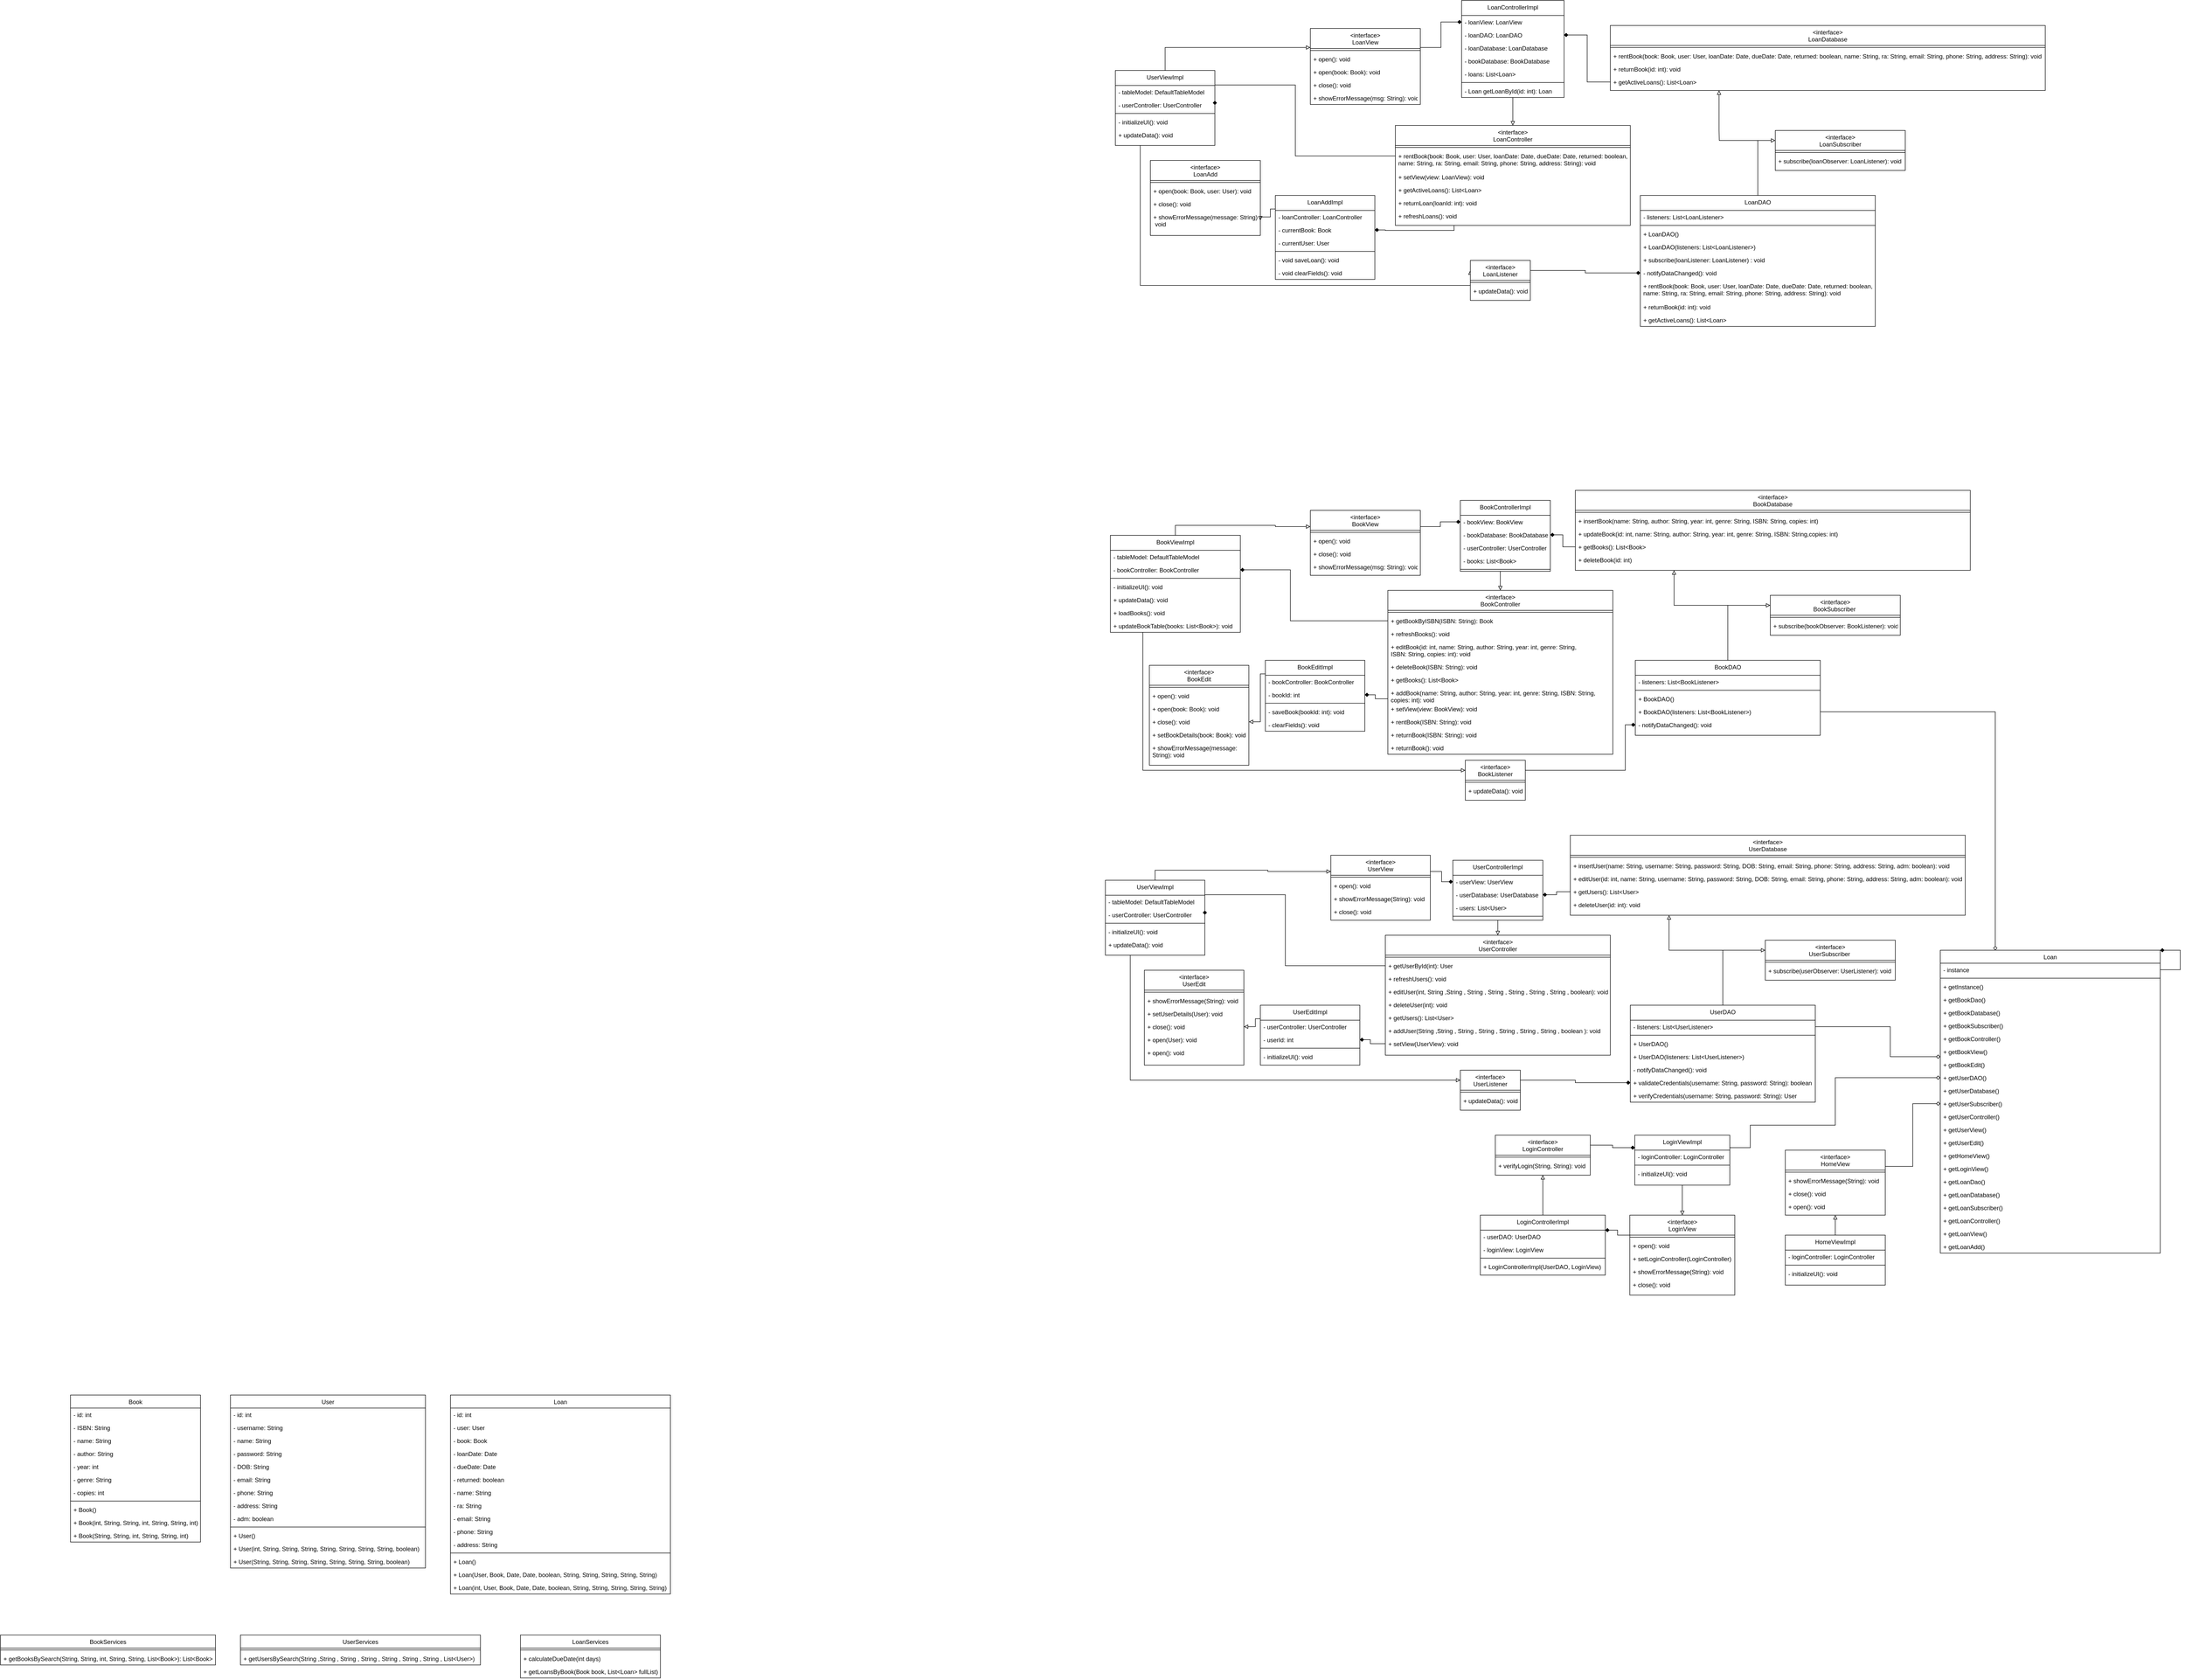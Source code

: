 <mxfile version="24.5.4" type="github">
  <diagram id="C5RBs43oDa-KdzZeNtuy" name="Page-1">
    <mxGraphModel dx="4036" dy="2731" grid="1" gridSize="10" guides="1" tooltips="1" connect="1" arrows="1" fold="1" page="1" pageScale="1" pageWidth="827" pageHeight="1169" math="0" shadow="0">
      <root>
        <mxCell id="WIyWlLk6GJQsqaUBKTNV-0" />
        <mxCell id="WIyWlLk6GJQsqaUBKTNV-1" parent="WIyWlLk6GJQsqaUBKTNV-0" />
        <mxCell id="_h8sS-52qm7GfvDOoYgC-0" value="Book" style="swimlane;fontStyle=0;align=center;verticalAlign=top;childLayout=stackLayout;horizontal=1;startSize=26;horizontalStack=0;resizeParent=1;resizeLast=0;collapsible=1;marginBottom=0;rounded=0;shadow=0;strokeWidth=1;" parent="WIyWlLk6GJQsqaUBKTNV-1" vertex="1">
          <mxGeometry x="-2970" y="760" width="260" height="294" as="geometry">
            <mxRectangle x="230" y="140" width="160" height="26" as="alternateBounds" />
          </mxGeometry>
        </mxCell>
        <mxCell id="_h8sS-52qm7GfvDOoYgC-1" value="- id: int" style="text;align=left;verticalAlign=top;spacingLeft=4;spacingRight=4;overflow=hidden;rotatable=0;points=[[0,0.5],[1,0.5]];portConstraint=eastwest;" parent="_h8sS-52qm7GfvDOoYgC-0" vertex="1">
          <mxGeometry y="26" width="260" height="26" as="geometry" />
        </mxCell>
        <mxCell id="_h8sS-52qm7GfvDOoYgC-2" value="- ISBN: String" style="text;align=left;verticalAlign=top;spacingLeft=4;spacingRight=4;overflow=hidden;rotatable=0;points=[[0,0.5],[1,0.5]];portConstraint=eastwest;rounded=0;shadow=0;html=0;" parent="_h8sS-52qm7GfvDOoYgC-0" vertex="1">
          <mxGeometry y="52" width="260" height="26" as="geometry" />
        </mxCell>
        <mxCell id="_h8sS-52qm7GfvDOoYgC-7" value="- name: String" style="text;align=left;verticalAlign=top;spacingLeft=4;spacingRight=4;overflow=hidden;rotatable=0;points=[[0,0.5],[1,0.5]];portConstraint=eastwest;rounded=0;shadow=0;html=0;" parent="_h8sS-52qm7GfvDOoYgC-0" vertex="1">
          <mxGeometry y="78" width="260" height="26" as="geometry" />
        </mxCell>
        <mxCell id="_h8sS-52qm7GfvDOoYgC-8" value="- author: String" style="text;align=left;verticalAlign=top;spacingLeft=4;spacingRight=4;overflow=hidden;rotatable=0;points=[[0,0.5],[1,0.5]];portConstraint=eastwest;rounded=0;shadow=0;html=0;" parent="_h8sS-52qm7GfvDOoYgC-0" vertex="1">
          <mxGeometry y="104" width="260" height="26" as="geometry" />
        </mxCell>
        <mxCell id="_h8sS-52qm7GfvDOoYgC-6" value="- year: int" style="text;align=left;verticalAlign=top;spacingLeft=4;spacingRight=4;overflow=hidden;rotatable=0;points=[[0,0.5],[1,0.5]];portConstraint=eastwest;" parent="_h8sS-52qm7GfvDOoYgC-0" vertex="1">
          <mxGeometry y="130" width="260" height="26" as="geometry" />
        </mxCell>
        <mxCell id="_h8sS-52qm7GfvDOoYgC-9" value="- genre: String" style="text;align=left;verticalAlign=top;spacingLeft=4;spacingRight=4;overflow=hidden;rotatable=0;points=[[0,0.5],[1,0.5]];portConstraint=eastwest;rounded=0;shadow=0;html=0;" parent="_h8sS-52qm7GfvDOoYgC-0" vertex="1">
          <mxGeometry y="156" width="260" height="26" as="geometry" />
        </mxCell>
        <mxCell id="_h8sS-52qm7GfvDOoYgC-3" value="- copies: int" style="text;align=left;verticalAlign=top;spacingLeft=4;spacingRight=4;overflow=hidden;rotatable=0;points=[[0,0.5],[1,0.5]];portConstraint=eastwest;rounded=0;shadow=0;html=0;" parent="_h8sS-52qm7GfvDOoYgC-0" vertex="1">
          <mxGeometry y="182" width="260" height="26" as="geometry" />
        </mxCell>
        <mxCell id="_h8sS-52qm7GfvDOoYgC-4" value="" style="line;html=1;strokeWidth=1;align=left;verticalAlign=middle;spacingTop=-1;spacingLeft=3;spacingRight=3;rotatable=0;labelPosition=right;points=[];portConstraint=eastwest;" parent="_h8sS-52qm7GfvDOoYgC-0" vertex="1">
          <mxGeometry y="208" width="260" height="8" as="geometry" />
        </mxCell>
        <mxCell id="_h8sS-52qm7GfvDOoYgC-5" value="+ Book()" style="text;align=left;verticalAlign=top;spacingLeft=4;spacingRight=4;overflow=hidden;rotatable=0;points=[[0,0.5],[1,0.5]];portConstraint=eastwest;" parent="_h8sS-52qm7GfvDOoYgC-0" vertex="1">
          <mxGeometry y="216" width="260" height="26" as="geometry" />
        </mxCell>
        <mxCell id="_h8sS-52qm7GfvDOoYgC-10" value="+ Book(int, String, String, int, String, String, int)" style="text;align=left;verticalAlign=top;spacingLeft=4;spacingRight=4;overflow=hidden;rotatable=0;points=[[0,0.5],[1,0.5]];portConstraint=eastwest;" parent="_h8sS-52qm7GfvDOoYgC-0" vertex="1">
          <mxGeometry y="242" width="260" height="26" as="geometry" />
        </mxCell>
        <mxCell id="_h8sS-52qm7GfvDOoYgC-11" value="+ Book(String, String, int, String, String, int)" style="text;align=left;verticalAlign=top;spacingLeft=4;spacingRight=4;overflow=hidden;rotatable=0;points=[[0,0.5],[1,0.5]];portConstraint=eastwest;" parent="_h8sS-52qm7GfvDOoYgC-0" vertex="1">
          <mxGeometry y="268" width="260" height="26" as="geometry" />
        </mxCell>
        <mxCell id="_h8sS-52qm7GfvDOoYgC-12" value="User" style="swimlane;fontStyle=0;align=center;verticalAlign=top;childLayout=stackLayout;horizontal=1;startSize=26;horizontalStack=0;resizeParent=1;resizeLast=0;collapsible=1;marginBottom=0;rounded=0;shadow=0;strokeWidth=1;" parent="WIyWlLk6GJQsqaUBKTNV-1" vertex="1">
          <mxGeometry x="-2650" y="760" width="390" height="346" as="geometry">
            <mxRectangle x="230" y="140" width="160" height="26" as="alternateBounds" />
          </mxGeometry>
        </mxCell>
        <mxCell id="_h8sS-52qm7GfvDOoYgC-13" value="- id: int" style="text;align=left;verticalAlign=top;spacingLeft=4;spacingRight=4;overflow=hidden;rotatable=0;points=[[0,0.5],[1,0.5]];portConstraint=eastwest;" parent="_h8sS-52qm7GfvDOoYgC-12" vertex="1">
          <mxGeometry y="26" width="390" height="26" as="geometry" />
        </mxCell>
        <mxCell id="_h8sS-52qm7GfvDOoYgC-14" value="- username: String" style="text;align=left;verticalAlign=top;spacingLeft=4;spacingRight=4;overflow=hidden;rotatable=0;points=[[0,0.5],[1,0.5]];portConstraint=eastwest;rounded=0;shadow=0;html=0;" parent="_h8sS-52qm7GfvDOoYgC-12" vertex="1">
          <mxGeometry y="52" width="390" height="26" as="geometry" />
        </mxCell>
        <mxCell id="_h8sS-52qm7GfvDOoYgC-15" value="- name: String" style="text;align=left;verticalAlign=top;spacingLeft=4;spacingRight=4;overflow=hidden;rotatable=0;points=[[0,0.5],[1,0.5]];portConstraint=eastwest;rounded=0;shadow=0;html=0;" parent="_h8sS-52qm7GfvDOoYgC-12" vertex="1">
          <mxGeometry y="78" width="390" height="26" as="geometry" />
        </mxCell>
        <mxCell id="_h8sS-52qm7GfvDOoYgC-16" value="- password: String" style="text;align=left;verticalAlign=top;spacingLeft=4;spacingRight=4;overflow=hidden;rotatable=0;points=[[0,0.5],[1,0.5]];portConstraint=eastwest;rounded=0;shadow=0;html=0;" parent="_h8sS-52qm7GfvDOoYgC-12" vertex="1">
          <mxGeometry y="104" width="390" height="26" as="geometry" />
        </mxCell>
        <mxCell id="_h8sS-52qm7GfvDOoYgC-17" value="- DOB: String" style="text;align=left;verticalAlign=top;spacingLeft=4;spacingRight=4;overflow=hidden;rotatable=0;points=[[0,0.5],[1,0.5]];portConstraint=eastwest;" parent="_h8sS-52qm7GfvDOoYgC-12" vertex="1">
          <mxGeometry y="130" width="390" height="26" as="geometry" />
        </mxCell>
        <mxCell id="_h8sS-52qm7GfvDOoYgC-18" value="- email: String" style="text;align=left;verticalAlign=top;spacingLeft=4;spacingRight=4;overflow=hidden;rotatable=0;points=[[0,0.5],[1,0.5]];portConstraint=eastwest;rounded=0;shadow=0;html=0;" parent="_h8sS-52qm7GfvDOoYgC-12" vertex="1">
          <mxGeometry y="156" width="390" height="26" as="geometry" />
        </mxCell>
        <mxCell id="_h8sS-52qm7GfvDOoYgC-19" value="- phone: String" style="text;align=left;verticalAlign=top;spacingLeft=4;spacingRight=4;overflow=hidden;rotatable=0;points=[[0,0.5],[1,0.5]];portConstraint=eastwest;rounded=0;shadow=0;html=0;" parent="_h8sS-52qm7GfvDOoYgC-12" vertex="1">
          <mxGeometry y="182" width="390" height="26" as="geometry" />
        </mxCell>
        <mxCell id="_h8sS-52qm7GfvDOoYgC-24" value="- address: String" style="text;align=left;verticalAlign=top;spacingLeft=4;spacingRight=4;overflow=hidden;rotatable=0;points=[[0,0.5],[1,0.5]];portConstraint=eastwest;rounded=0;shadow=0;html=0;" parent="_h8sS-52qm7GfvDOoYgC-12" vertex="1">
          <mxGeometry y="208" width="390" height="26" as="geometry" />
        </mxCell>
        <mxCell id="_h8sS-52qm7GfvDOoYgC-25" value="- adm: boolean" style="text;align=left;verticalAlign=top;spacingLeft=4;spacingRight=4;overflow=hidden;rotatable=0;points=[[0,0.5],[1,0.5]];portConstraint=eastwest;rounded=0;shadow=0;html=0;" parent="_h8sS-52qm7GfvDOoYgC-12" vertex="1">
          <mxGeometry y="234" width="390" height="26" as="geometry" />
        </mxCell>
        <mxCell id="_h8sS-52qm7GfvDOoYgC-20" value="" style="line;html=1;strokeWidth=1;align=left;verticalAlign=middle;spacingTop=-1;spacingLeft=3;spacingRight=3;rotatable=0;labelPosition=right;points=[];portConstraint=eastwest;" parent="_h8sS-52qm7GfvDOoYgC-12" vertex="1">
          <mxGeometry y="260" width="390" height="8" as="geometry" />
        </mxCell>
        <mxCell id="_h8sS-52qm7GfvDOoYgC-21" value="+ User()" style="text;align=left;verticalAlign=top;spacingLeft=4;spacingRight=4;overflow=hidden;rotatable=0;points=[[0,0.5],[1,0.5]];portConstraint=eastwest;" parent="_h8sS-52qm7GfvDOoYgC-12" vertex="1">
          <mxGeometry y="268" width="390" height="26" as="geometry" />
        </mxCell>
        <mxCell id="_h8sS-52qm7GfvDOoYgC-22" value="+ User(int, String, String, String, String, String, String, String, boolean)" style="text;align=left;verticalAlign=top;spacingLeft=4;spacingRight=4;overflow=hidden;rotatable=0;points=[[0,0.5],[1,0.5]];portConstraint=eastwest;" parent="_h8sS-52qm7GfvDOoYgC-12" vertex="1">
          <mxGeometry y="294" width="390" height="26" as="geometry" />
        </mxCell>
        <mxCell id="_h8sS-52qm7GfvDOoYgC-23" value="+ User(String, String, String, String, String, String, String, boolean)" style="text;align=left;verticalAlign=top;spacingLeft=4;spacingRight=4;overflow=hidden;rotatable=0;points=[[0,0.5],[1,0.5]];portConstraint=eastwest;" parent="_h8sS-52qm7GfvDOoYgC-12" vertex="1">
          <mxGeometry y="320" width="390" height="26" as="geometry" />
        </mxCell>
        <mxCell id="_h8sS-52qm7GfvDOoYgC-26" value="Loan" style="swimlane;fontStyle=0;align=center;verticalAlign=top;childLayout=stackLayout;horizontal=1;startSize=26;horizontalStack=0;resizeParent=1;resizeLast=0;collapsible=1;marginBottom=0;rounded=0;shadow=0;strokeWidth=1;" parent="WIyWlLk6GJQsqaUBKTNV-1" vertex="1">
          <mxGeometry x="-2210" y="760" width="440" height="398" as="geometry">
            <mxRectangle x="230" y="140" width="160" height="26" as="alternateBounds" />
          </mxGeometry>
        </mxCell>
        <mxCell id="_h8sS-52qm7GfvDOoYgC-27" value="- id: int" style="text;align=left;verticalAlign=top;spacingLeft=4;spacingRight=4;overflow=hidden;rotatable=0;points=[[0,0.5],[1,0.5]];portConstraint=eastwest;" parent="_h8sS-52qm7GfvDOoYgC-26" vertex="1">
          <mxGeometry y="26" width="440" height="26" as="geometry" />
        </mxCell>
        <mxCell id="_h8sS-52qm7GfvDOoYgC-28" value="- user: User" style="text;align=left;verticalAlign=top;spacingLeft=4;spacingRight=4;overflow=hidden;rotatable=0;points=[[0,0.5],[1,0.5]];portConstraint=eastwest;rounded=0;shadow=0;html=0;" parent="_h8sS-52qm7GfvDOoYgC-26" vertex="1">
          <mxGeometry y="52" width="440" height="26" as="geometry" />
        </mxCell>
        <mxCell id="_h8sS-52qm7GfvDOoYgC-29" value="- book: Book" style="text;align=left;verticalAlign=top;spacingLeft=4;spacingRight=4;overflow=hidden;rotatable=0;points=[[0,0.5],[1,0.5]];portConstraint=eastwest;rounded=0;shadow=0;html=0;" parent="_h8sS-52qm7GfvDOoYgC-26" vertex="1">
          <mxGeometry y="78" width="440" height="26" as="geometry" />
        </mxCell>
        <mxCell id="_h8sS-52qm7GfvDOoYgC-30" value="- loanDate: Date" style="text;align=left;verticalAlign=top;spacingLeft=4;spacingRight=4;overflow=hidden;rotatable=0;points=[[0,0.5],[1,0.5]];portConstraint=eastwest;rounded=0;shadow=0;html=0;" parent="_h8sS-52qm7GfvDOoYgC-26" vertex="1">
          <mxGeometry y="104" width="440" height="26" as="geometry" />
        </mxCell>
        <mxCell id="_h8sS-52qm7GfvDOoYgC-31" value="- dueDate: Date" style="text;align=left;verticalAlign=top;spacingLeft=4;spacingRight=4;overflow=hidden;rotatable=0;points=[[0,0.5],[1,0.5]];portConstraint=eastwest;" parent="_h8sS-52qm7GfvDOoYgC-26" vertex="1">
          <mxGeometry y="130" width="440" height="26" as="geometry" />
        </mxCell>
        <mxCell id="_h8sS-52qm7GfvDOoYgC-32" value="- returned: boolean" style="text;align=left;verticalAlign=top;spacingLeft=4;spacingRight=4;overflow=hidden;rotatable=0;points=[[0,0.5],[1,0.5]];portConstraint=eastwest;rounded=0;shadow=0;html=0;" parent="_h8sS-52qm7GfvDOoYgC-26" vertex="1">
          <mxGeometry y="156" width="440" height="26" as="geometry" />
        </mxCell>
        <mxCell id="_h8sS-52qm7GfvDOoYgC-33" value="- name: String" style="text;align=left;verticalAlign=top;spacingLeft=4;spacingRight=4;overflow=hidden;rotatable=0;points=[[0,0.5],[1,0.5]];portConstraint=eastwest;rounded=0;shadow=0;html=0;" parent="_h8sS-52qm7GfvDOoYgC-26" vertex="1">
          <mxGeometry y="182" width="440" height="26" as="geometry" />
        </mxCell>
        <mxCell id="_h8sS-52qm7GfvDOoYgC-34" value="- ra: String" style="text;align=left;verticalAlign=top;spacingLeft=4;spacingRight=4;overflow=hidden;rotatable=0;points=[[0,0.5],[1,0.5]];portConstraint=eastwest;rounded=0;shadow=0;html=0;" parent="_h8sS-52qm7GfvDOoYgC-26" vertex="1">
          <mxGeometry y="208" width="440" height="26" as="geometry" />
        </mxCell>
        <mxCell id="_h8sS-52qm7GfvDOoYgC-35" value="- email: String" style="text;align=left;verticalAlign=top;spacingLeft=4;spacingRight=4;overflow=hidden;rotatable=0;points=[[0,0.5],[1,0.5]];portConstraint=eastwest;rounded=0;shadow=0;html=0;" parent="_h8sS-52qm7GfvDOoYgC-26" vertex="1">
          <mxGeometry y="234" width="440" height="26" as="geometry" />
        </mxCell>
        <mxCell id="_h8sS-52qm7GfvDOoYgC-41" value="- phone: String" style="text;align=left;verticalAlign=top;spacingLeft=4;spacingRight=4;overflow=hidden;rotatable=0;points=[[0,0.5],[1,0.5]];portConstraint=eastwest;rounded=0;shadow=0;html=0;" parent="_h8sS-52qm7GfvDOoYgC-26" vertex="1">
          <mxGeometry y="260" width="440" height="26" as="geometry" />
        </mxCell>
        <mxCell id="_h8sS-52qm7GfvDOoYgC-42" value="- address: String" style="text;align=left;verticalAlign=top;spacingLeft=4;spacingRight=4;overflow=hidden;rotatable=0;points=[[0,0.5],[1,0.5]];portConstraint=eastwest;rounded=0;shadow=0;html=0;" parent="_h8sS-52qm7GfvDOoYgC-26" vertex="1">
          <mxGeometry y="286" width="440" height="26" as="geometry" />
        </mxCell>
        <mxCell id="_h8sS-52qm7GfvDOoYgC-36" value="" style="line;html=1;strokeWidth=1;align=left;verticalAlign=middle;spacingTop=-1;spacingLeft=3;spacingRight=3;rotatable=0;labelPosition=right;points=[];portConstraint=eastwest;" parent="_h8sS-52qm7GfvDOoYgC-26" vertex="1">
          <mxGeometry y="312" width="440" height="8" as="geometry" />
        </mxCell>
        <mxCell id="_h8sS-52qm7GfvDOoYgC-37" value="+ Loan()" style="text;align=left;verticalAlign=top;spacingLeft=4;spacingRight=4;overflow=hidden;rotatable=0;points=[[0,0.5],[1,0.5]];portConstraint=eastwest;" parent="_h8sS-52qm7GfvDOoYgC-26" vertex="1">
          <mxGeometry y="320" width="440" height="26" as="geometry" />
        </mxCell>
        <mxCell id="_h8sS-52qm7GfvDOoYgC-38" value="+ Loan(User, Book, Date, Date, boolean, String, String, String, String, String)" style="text;align=left;verticalAlign=top;spacingLeft=4;spacingRight=4;overflow=hidden;rotatable=0;points=[[0,0.5],[1,0.5]];portConstraint=eastwest;" parent="_h8sS-52qm7GfvDOoYgC-26" vertex="1">
          <mxGeometry y="346" width="440" height="26" as="geometry" />
        </mxCell>
        <mxCell id="_h8sS-52qm7GfvDOoYgC-39" value="+ Loan(int, User, Book, Date, Date, boolean, String, String, String, String, String)" style="text;align=left;verticalAlign=top;spacingLeft=4;spacingRight=4;overflow=hidden;rotatable=0;points=[[0,0.5],[1,0.5]];portConstraint=eastwest;" parent="_h8sS-52qm7GfvDOoYgC-26" vertex="1">
          <mxGeometry y="372" width="440" height="26" as="geometry" />
        </mxCell>
        <mxCell id="_h8sS-52qm7GfvDOoYgC-43" value="BookServices" style="swimlane;fontStyle=0;align=center;verticalAlign=top;childLayout=stackLayout;horizontal=1;startSize=26;horizontalStack=0;resizeParent=1;resizeLast=0;collapsible=1;marginBottom=0;rounded=0;shadow=0;strokeWidth=1;" parent="WIyWlLk6GJQsqaUBKTNV-1" vertex="1">
          <mxGeometry x="-3110" y="1240" width="430" height="60" as="geometry">
            <mxRectangle x="340" y="380" width="170" height="26" as="alternateBounds" />
          </mxGeometry>
        </mxCell>
        <mxCell id="_h8sS-52qm7GfvDOoYgC-45" value="" style="line;html=1;strokeWidth=1;align=left;verticalAlign=middle;spacingTop=-1;spacingLeft=3;spacingRight=3;rotatable=0;labelPosition=right;points=[];portConstraint=eastwest;" parent="_h8sS-52qm7GfvDOoYgC-43" vertex="1">
          <mxGeometry y="26" width="430" height="8" as="geometry" />
        </mxCell>
        <mxCell id="_h8sS-52qm7GfvDOoYgC-44" value="+ getBooksBySearch(String, String, int, String, String, List&lt;Book&gt;): List&lt;Book&gt;" style="text;align=left;verticalAlign=top;spacingLeft=4;spacingRight=4;overflow=hidden;rotatable=0;points=[[0,0.5],[1,0.5]];portConstraint=eastwest;" parent="_h8sS-52qm7GfvDOoYgC-43" vertex="1">
          <mxGeometry y="34" width="430" height="26" as="geometry" />
        </mxCell>
        <mxCell id="_h8sS-52qm7GfvDOoYgC-46" value="UserServices" style="swimlane;fontStyle=0;align=center;verticalAlign=top;childLayout=stackLayout;horizontal=1;startSize=26;horizontalStack=0;resizeParent=1;resizeLast=0;collapsible=1;marginBottom=0;rounded=0;shadow=0;strokeWidth=1;" parent="WIyWlLk6GJQsqaUBKTNV-1" vertex="1">
          <mxGeometry x="-2630" y="1240" width="480" height="60" as="geometry">
            <mxRectangle x="340" y="380" width="170" height="26" as="alternateBounds" />
          </mxGeometry>
        </mxCell>
        <mxCell id="_h8sS-52qm7GfvDOoYgC-47" value="" style="line;html=1;strokeWidth=1;align=left;verticalAlign=middle;spacingTop=-1;spacingLeft=3;spacingRight=3;rotatable=0;labelPosition=right;points=[];portConstraint=eastwest;" parent="_h8sS-52qm7GfvDOoYgC-46" vertex="1">
          <mxGeometry y="26" width="480" height="8" as="geometry" />
        </mxCell>
        <mxCell id="_h8sS-52qm7GfvDOoYgC-48" value="+ getUsersBySearch(String ,String , String , String , String , String , String , List&lt;User&gt;)" style="text;align=left;verticalAlign=top;spacingLeft=4;spacingRight=4;overflow=hidden;rotatable=0;points=[[0,0.5],[1,0.5]];portConstraint=eastwest;" parent="_h8sS-52qm7GfvDOoYgC-46" vertex="1">
          <mxGeometry y="34" width="480" height="26" as="geometry" />
        </mxCell>
        <mxCell id="_h8sS-52qm7GfvDOoYgC-49" value="LoanServices" style="swimlane;fontStyle=0;align=center;verticalAlign=top;childLayout=stackLayout;horizontal=1;startSize=26;horizontalStack=0;resizeParent=1;resizeLast=0;collapsible=1;marginBottom=0;rounded=0;shadow=0;strokeWidth=1;" parent="WIyWlLk6GJQsqaUBKTNV-1" vertex="1">
          <mxGeometry x="-2070" y="1240" width="280" height="86" as="geometry">
            <mxRectangle x="340" y="380" width="170" height="26" as="alternateBounds" />
          </mxGeometry>
        </mxCell>
        <mxCell id="_h8sS-52qm7GfvDOoYgC-50" value="" style="line;html=1;strokeWidth=1;align=left;verticalAlign=middle;spacingTop=-1;spacingLeft=3;spacingRight=3;rotatable=0;labelPosition=right;points=[];portConstraint=eastwest;" parent="_h8sS-52qm7GfvDOoYgC-49" vertex="1">
          <mxGeometry y="26" width="280" height="8" as="geometry" />
        </mxCell>
        <mxCell id="_h8sS-52qm7GfvDOoYgC-51" value="+ calculateDueDate(int days)" style="text;align=left;verticalAlign=top;spacingLeft=4;spacingRight=4;overflow=hidden;rotatable=0;points=[[0,0.5],[1,0.5]];portConstraint=eastwest;" parent="_h8sS-52qm7GfvDOoYgC-49" vertex="1">
          <mxGeometry y="34" width="280" height="26" as="geometry" />
        </mxCell>
        <mxCell id="_h8sS-52qm7GfvDOoYgC-52" value="+ getLoansByBook(Book book, List&lt;Loan&gt; fullList)" style="text;align=left;verticalAlign=top;spacingLeft=4;spacingRight=4;overflow=hidden;rotatable=0;points=[[0,0.5],[1,0.5]];portConstraint=eastwest;" parent="_h8sS-52qm7GfvDOoYgC-49" vertex="1">
          <mxGeometry y="60" width="280" height="26" as="geometry" />
        </mxCell>
        <mxCell id="_h8sS-52qm7GfvDOoYgC-269" style="edgeStyle=orthogonalEdgeStyle;rounded=0;orthogonalLoop=1;jettySize=auto;html=1;exitX=1;exitY=0.25;exitDx=0;exitDy=0;entryX=0;entryY=0.5;entryDx=0;entryDy=0;endArrow=diamond;endFill=0;" parent="WIyWlLk6GJQsqaUBKTNV-1" source="_h8sS-52qm7GfvDOoYgC-53" target="_h8sS-52qm7GfvDOoYgC-254" edge="1">
          <mxGeometry relative="1" as="geometry" />
        </mxCell>
        <mxCell id="_h8sS-52qm7GfvDOoYgC-53" value="&lt;interface&gt;&#xa;HomeView" style="swimlane;fontStyle=0;align=center;verticalAlign=top;childLayout=stackLayout;horizontal=1;startSize=40;horizontalStack=0;resizeParent=1;resizeLast=0;collapsible=1;marginBottom=0;rounded=0;shadow=0;strokeWidth=1;" parent="WIyWlLk6GJQsqaUBKTNV-1" vertex="1">
          <mxGeometry x="460" y="270" width="200" height="130" as="geometry">
            <mxRectangle x="230" y="140" width="160" height="26" as="alternateBounds" />
          </mxGeometry>
        </mxCell>
        <mxCell id="_h8sS-52qm7GfvDOoYgC-61" value="" style="line;html=1;strokeWidth=1;align=left;verticalAlign=middle;spacingTop=-1;spacingLeft=3;spacingRight=3;rotatable=0;labelPosition=right;points=[];portConstraint=eastwest;" parent="_h8sS-52qm7GfvDOoYgC-53" vertex="1">
          <mxGeometry y="40" width="200" height="8" as="geometry" />
        </mxCell>
        <mxCell id="_h8sS-52qm7GfvDOoYgC-56" value="+ showErrorMessage(String): void" style="text;align=left;verticalAlign=top;spacingLeft=4;spacingRight=4;overflow=hidden;rotatable=0;points=[[0,0.5],[1,0.5]];portConstraint=eastwest;rounded=0;shadow=0;html=0;" parent="_h8sS-52qm7GfvDOoYgC-53" vertex="1">
          <mxGeometry y="48" width="200" height="26" as="geometry" />
        </mxCell>
        <mxCell id="_h8sS-52qm7GfvDOoYgC-55" value="+ close(): void" style="text;align=left;verticalAlign=top;spacingLeft=4;spacingRight=4;overflow=hidden;rotatable=0;points=[[0,0.5],[1,0.5]];portConstraint=eastwest;rounded=0;shadow=0;html=0;" parent="_h8sS-52qm7GfvDOoYgC-53" vertex="1">
          <mxGeometry y="74" width="200" height="26" as="geometry" />
        </mxCell>
        <mxCell id="_h8sS-52qm7GfvDOoYgC-54" value="+ open(): void" style="text;align=left;verticalAlign=top;spacingLeft=4;spacingRight=4;overflow=hidden;rotatable=0;points=[[0,0.5],[1,0.5]];portConstraint=eastwest;" parent="_h8sS-52qm7GfvDOoYgC-53" vertex="1">
          <mxGeometry y="100" width="200" height="26" as="geometry" />
        </mxCell>
        <mxCell id="_h8sS-52qm7GfvDOoYgC-264" style="edgeStyle=orthogonalEdgeStyle;rounded=0;orthogonalLoop=1;jettySize=auto;html=1;exitX=1;exitY=0.25;exitDx=0;exitDy=0;entryX=0;entryY=0.25;entryDx=0;entryDy=0;endArrow=diamond;endFill=1;" parent="WIyWlLk6GJQsqaUBKTNV-1" source="_h8sS-52qm7GfvDOoYgC-65" target="_h8sS-52qm7GfvDOoYgC-110" edge="1">
          <mxGeometry relative="1" as="geometry" />
        </mxCell>
        <mxCell id="_h8sS-52qm7GfvDOoYgC-65" value="&lt;interface&gt;&#xa;LoginController" style="swimlane;fontStyle=0;align=center;verticalAlign=top;childLayout=stackLayout;horizontal=1;startSize=40;horizontalStack=0;resizeParent=1;resizeLast=0;collapsible=1;marginBottom=0;rounded=0;shadow=0;strokeWidth=1;" parent="WIyWlLk6GJQsqaUBKTNV-1" vertex="1">
          <mxGeometry x="-120" y="240" width="190" height="80" as="geometry">
            <mxRectangle x="230" y="140" width="160" height="26" as="alternateBounds" />
          </mxGeometry>
        </mxCell>
        <mxCell id="_h8sS-52qm7GfvDOoYgC-69" value="" style="line;html=1;strokeWidth=1;align=left;verticalAlign=middle;spacingTop=-1;spacingLeft=3;spacingRight=3;rotatable=0;labelPosition=right;points=[];portConstraint=eastwest;" parent="_h8sS-52qm7GfvDOoYgC-65" vertex="1">
          <mxGeometry y="40" width="190" height="8" as="geometry" />
        </mxCell>
        <mxCell id="_h8sS-52qm7GfvDOoYgC-66" value="+ verifyLogin(String, String): void" style="text;align=left;verticalAlign=top;spacingLeft=4;spacingRight=4;overflow=hidden;rotatable=0;points=[[0,0.5],[1,0.5]];portConstraint=eastwest;" parent="_h8sS-52qm7GfvDOoYgC-65" vertex="1">
          <mxGeometry y="48" width="190" height="26" as="geometry" />
        </mxCell>
        <mxCell id="_h8sS-52qm7GfvDOoYgC-265" style="edgeStyle=orthogonalEdgeStyle;rounded=0;orthogonalLoop=1;jettySize=auto;html=1;exitX=0;exitY=0.25;exitDx=0;exitDy=0;entryX=1;entryY=0.25;entryDx=0;entryDy=0;endArrow=diamond;endFill=1;" parent="WIyWlLk6GJQsqaUBKTNV-1" source="_h8sS-52qm7GfvDOoYgC-70" target="_h8sS-52qm7GfvDOoYgC-107" edge="1">
          <mxGeometry relative="1" as="geometry" />
        </mxCell>
        <mxCell id="_h8sS-52qm7GfvDOoYgC-70" value="&lt;interface&gt;&#xa;LoginView" style="swimlane;fontStyle=0;align=center;verticalAlign=top;childLayout=stackLayout;horizontal=1;startSize=40;horizontalStack=0;resizeParent=1;resizeLast=0;collapsible=1;marginBottom=0;rounded=0;shadow=0;strokeWidth=1;" parent="WIyWlLk6GJQsqaUBKTNV-1" vertex="1">
          <mxGeometry x="149" y="400" width="210" height="160" as="geometry">
            <mxRectangle x="230" y="140" width="160" height="26" as="alternateBounds" />
          </mxGeometry>
        </mxCell>
        <mxCell id="_h8sS-52qm7GfvDOoYgC-72" value="" style="line;html=1;strokeWidth=1;align=left;verticalAlign=middle;spacingTop=-1;spacingLeft=3;spacingRight=3;rotatable=0;labelPosition=right;points=[];portConstraint=eastwest;" parent="_h8sS-52qm7GfvDOoYgC-70" vertex="1">
          <mxGeometry y="40" width="210" height="8" as="geometry" />
        </mxCell>
        <mxCell id="_h8sS-52qm7GfvDOoYgC-71" value="+ open(): void" style="text;align=left;verticalAlign=top;spacingLeft=4;spacingRight=4;overflow=hidden;rotatable=0;points=[[0,0.5],[1,0.5]];portConstraint=eastwest;" parent="_h8sS-52qm7GfvDOoYgC-70" vertex="1">
          <mxGeometry y="48" width="210" height="26" as="geometry" />
        </mxCell>
        <mxCell id="_h8sS-52qm7GfvDOoYgC-74" value="+ setLoginController(LoginController)" style="text;align=left;verticalAlign=top;spacingLeft=4;spacingRight=4;overflow=hidden;rotatable=0;points=[[0,0.5],[1,0.5]];portConstraint=eastwest;" parent="_h8sS-52qm7GfvDOoYgC-70" vertex="1">
          <mxGeometry y="74" width="210" height="26" as="geometry" />
        </mxCell>
        <mxCell id="_h8sS-52qm7GfvDOoYgC-75" value="+ showErrorMessage(String): void" style="text;align=left;verticalAlign=top;spacingLeft=4;spacingRight=4;overflow=hidden;rotatable=0;points=[[0,0.5],[1,0.5]];portConstraint=eastwest;" parent="_h8sS-52qm7GfvDOoYgC-70" vertex="1">
          <mxGeometry y="100" width="210" height="26" as="geometry" />
        </mxCell>
        <mxCell id="_h8sS-52qm7GfvDOoYgC-73" value="+ close(): void" style="text;align=left;verticalAlign=top;spacingLeft=4;spacingRight=4;overflow=hidden;rotatable=0;points=[[0,0.5],[1,0.5]];portConstraint=eastwest;" parent="_h8sS-52qm7GfvDOoYgC-70" vertex="1">
          <mxGeometry y="126" width="210" height="26" as="geometry" />
        </mxCell>
        <mxCell id="_h8sS-52qm7GfvDOoYgC-76" value="&lt;interface&gt;&#xa;UserController" style="swimlane;fontStyle=0;align=center;verticalAlign=top;childLayout=stackLayout;horizontal=1;startSize=40;horizontalStack=0;resizeParent=1;resizeLast=0;collapsible=1;marginBottom=0;rounded=0;shadow=0;strokeWidth=1;" parent="WIyWlLk6GJQsqaUBKTNV-1" vertex="1">
          <mxGeometry x="-340" y="-160" width="450" height="240" as="geometry">
            <mxRectangle x="230" y="140" width="160" height="26" as="alternateBounds" />
          </mxGeometry>
        </mxCell>
        <mxCell id="_h8sS-52qm7GfvDOoYgC-81" value="" style="line;html=1;strokeWidth=1;align=left;verticalAlign=middle;spacingTop=-1;spacingLeft=3;spacingRight=3;rotatable=0;labelPosition=right;points=[];portConstraint=eastwest;" parent="_h8sS-52qm7GfvDOoYgC-76" vertex="1">
          <mxGeometry y="40" width="450" height="8" as="geometry" />
        </mxCell>
        <mxCell id="_h8sS-52qm7GfvDOoYgC-84" value="+ getUserById(int): User" style="text;align=left;verticalAlign=top;spacingLeft=4;spacingRight=4;overflow=hidden;rotatable=0;points=[[0,0.5],[1,0.5]];portConstraint=eastwest;" parent="_h8sS-52qm7GfvDOoYgC-76" vertex="1">
          <mxGeometry y="48" width="450" height="26" as="geometry" />
        </mxCell>
        <mxCell id="_h8sS-52qm7GfvDOoYgC-83" value="+ refreshUsers(): void" style="text;align=left;verticalAlign=top;spacingLeft=4;spacingRight=4;overflow=hidden;rotatable=0;points=[[0,0.5],[1,0.5]];portConstraint=eastwest;" parent="_h8sS-52qm7GfvDOoYgC-76" vertex="1">
          <mxGeometry y="74" width="450" height="26" as="geometry" />
        </mxCell>
        <mxCell id="_h8sS-52qm7GfvDOoYgC-82" value="+ editUser(int, String ,String , String , String , String , String , String , boolean): void" style="text;align=left;verticalAlign=top;spacingLeft=4;spacingRight=4;overflow=hidden;rotatable=0;points=[[0,0.5],[1,0.5]];portConstraint=eastwest;" parent="_h8sS-52qm7GfvDOoYgC-76" vertex="1">
          <mxGeometry y="100" width="450" height="26" as="geometry" />
        </mxCell>
        <mxCell id="_h8sS-52qm7GfvDOoYgC-80" value="+ deleteUser(int): void" style="text;align=left;verticalAlign=top;spacingLeft=4;spacingRight=4;overflow=hidden;rotatable=0;points=[[0,0.5],[1,0.5]];portConstraint=eastwest;" parent="_h8sS-52qm7GfvDOoYgC-76" vertex="1">
          <mxGeometry y="126" width="450" height="26" as="geometry" />
        </mxCell>
        <mxCell id="_h8sS-52qm7GfvDOoYgC-79" value="+ getUsers(): List&lt;User&gt;" style="text;align=left;verticalAlign=top;spacingLeft=4;spacingRight=4;overflow=hidden;rotatable=0;points=[[0,0.5],[1,0.5]];portConstraint=eastwest;" parent="_h8sS-52qm7GfvDOoYgC-76" vertex="1">
          <mxGeometry y="152" width="450" height="26" as="geometry" />
        </mxCell>
        <mxCell id="_h8sS-52qm7GfvDOoYgC-78" value="+ addUser(String ,String , String , String , String , String , String , boolean ): void" style="text;align=left;verticalAlign=top;spacingLeft=4;spacingRight=4;overflow=hidden;rotatable=0;points=[[0,0.5],[1,0.5]];portConstraint=eastwest;" parent="_h8sS-52qm7GfvDOoYgC-76" vertex="1">
          <mxGeometry y="178" width="450" height="26" as="geometry" />
        </mxCell>
        <mxCell id="_h8sS-52qm7GfvDOoYgC-77" value="+ setView(UserView): void" style="text;align=left;verticalAlign=top;spacingLeft=4;spacingRight=4;overflow=hidden;rotatable=0;points=[[0,0.5],[1,0.5]];portConstraint=eastwest;" parent="_h8sS-52qm7GfvDOoYgC-76" vertex="1">
          <mxGeometry y="204" width="450" height="26" as="geometry" />
        </mxCell>
        <mxCell id="_h8sS-52qm7GfvDOoYgC-224" style="edgeStyle=orthogonalEdgeStyle;rounded=0;orthogonalLoop=1;jettySize=auto;html=1;exitX=1;exitY=0.25;exitDx=0;exitDy=0;entryX=0;entryY=0.5;entryDx=0;entryDy=0;endArrow=diamond;endFill=1;" parent="WIyWlLk6GJQsqaUBKTNV-1" source="_h8sS-52qm7GfvDOoYgC-86" target="_h8sS-52qm7GfvDOoYgC-117" edge="1">
          <mxGeometry relative="1" as="geometry" />
        </mxCell>
        <mxCell id="_h8sS-52qm7GfvDOoYgC-86" value="&lt;interface&gt;&#xa;UserView" style="swimlane;fontStyle=0;align=center;verticalAlign=top;childLayout=stackLayout;horizontal=1;startSize=40;horizontalStack=0;resizeParent=1;resizeLast=0;collapsible=1;marginBottom=0;rounded=0;shadow=0;strokeWidth=1;" parent="WIyWlLk6GJQsqaUBKTNV-1" vertex="1">
          <mxGeometry x="-449" y="-320" width="199" height="130" as="geometry">
            <mxRectangle x="230" y="140" width="160" height="26" as="alternateBounds" />
          </mxGeometry>
        </mxCell>
        <mxCell id="_h8sS-52qm7GfvDOoYgC-94" value="" style="line;html=1;strokeWidth=1;align=left;verticalAlign=middle;spacingTop=-1;spacingLeft=3;spacingRight=3;rotatable=0;labelPosition=right;points=[];portConstraint=eastwest;" parent="_h8sS-52qm7GfvDOoYgC-86" vertex="1">
          <mxGeometry y="40" width="199" height="8" as="geometry" />
        </mxCell>
        <mxCell id="_h8sS-52qm7GfvDOoYgC-87" value="+ open(): void" style="text;align=left;verticalAlign=top;spacingLeft=4;spacingRight=4;overflow=hidden;rotatable=0;points=[[0,0.5],[1,0.5]];portConstraint=eastwest;" parent="_h8sS-52qm7GfvDOoYgC-86" vertex="1">
          <mxGeometry y="48" width="199" height="26" as="geometry" />
        </mxCell>
        <mxCell id="_h8sS-52qm7GfvDOoYgC-89" value="+ showErrorMessage(String): void" style="text;align=left;verticalAlign=top;spacingLeft=4;spacingRight=4;overflow=hidden;rotatable=0;points=[[0,0.5],[1,0.5]];portConstraint=eastwest;" parent="_h8sS-52qm7GfvDOoYgC-86" vertex="1">
          <mxGeometry y="74" width="199" height="26" as="geometry" />
        </mxCell>
        <mxCell id="_h8sS-52qm7GfvDOoYgC-88" value="+ close(): void" style="text;align=left;verticalAlign=top;spacingLeft=4;spacingRight=4;overflow=hidden;rotatable=0;points=[[0,0.5],[1,0.5]];portConstraint=eastwest;" parent="_h8sS-52qm7GfvDOoYgC-86" vertex="1">
          <mxGeometry y="100" width="199" height="26" as="geometry" />
        </mxCell>
        <mxCell id="_h8sS-52qm7GfvDOoYgC-210" style="edgeStyle=orthogonalEdgeStyle;rounded=0;orthogonalLoop=1;jettySize=auto;html=1;exitX=1;exitY=0.5;exitDx=0;exitDy=0;entryX=0.006;entryY=-0.111;entryDx=0;entryDy=0;startArrow=block;startFill=0;endArrow=none;endFill=0;entryPerimeter=0;" parent="WIyWlLk6GJQsqaUBKTNV-1" source="_h8sS-52qm7GfvDOoYgC-98" target="_h8sS-52qm7GfvDOoYgC-131" edge="1">
          <mxGeometry relative="1" as="geometry">
            <Array as="points">
              <mxPoint x="-600" y="23" />
              <mxPoint x="-600" y="7" />
            </Array>
          </mxGeometry>
        </mxCell>
        <mxCell id="_h8sS-52qm7GfvDOoYgC-95" value="&lt;interface&gt;&#xa;UserEdit" style="swimlane;fontStyle=0;align=center;verticalAlign=top;childLayout=stackLayout;horizontal=1;startSize=40;horizontalStack=0;resizeParent=1;resizeLast=0;collapsible=1;marginBottom=0;rounded=0;shadow=0;strokeWidth=1;" parent="WIyWlLk6GJQsqaUBKTNV-1" vertex="1">
          <mxGeometry x="-822" y="-90" width="199" height="190" as="geometry">
            <mxRectangle x="230" y="140" width="160" height="26" as="alternateBounds" />
          </mxGeometry>
        </mxCell>
        <mxCell id="_h8sS-52qm7GfvDOoYgC-99" value="" style="line;html=1;strokeWidth=1;align=left;verticalAlign=middle;spacingTop=-1;spacingLeft=3;spacingRight=3;rotatable=0;labelPosition=right;points=[];portConstraint=eastwest;" parent="_h8sS-52qm7GfvDOoYgC-95" vertex="1">
          <mxGeometry y="40" width="199" height="8" as="geometry" />
        </mxCell>
        <mxCell id="_h8sS-52qm7GfvDOoYgC-101" value="+ showErrorMessage(String): void" style="text;align=left;verticalAlign=top;spacingLeft=4;spacingRight=4;overflow=hidden;rotatable=0;points=[[0,0.5],[1,0.5]];portConstraint=eastwest;" parent="_h8sS-52qm7GfvDOoYgC-95" vertex="1">
          <mxGeometry y="48" width="199" height="26" as="geometry" />
        </mxCell>
        <mxCell id="_h8sS-52qm7GfvDOoYgC-100" value="+ setUserDetails(User): void" style="text;align=left;verticalAlign=top;spacingLeft=4;spacingRight=4;overflow=hidden;rotatable=0;points=[[0,0.5],[1,0.5]];portConstraint=eastwest;" parent="_h8sS-52qm7GfvDOoYgC-95" vertex="1">
          <mxGeometry y="74" width="199" height="26" as="geometry" />
        </mxCell>
        <mxCell id="_h8sS-52qm7GfvDOoYgC-98" value="+ close(): void" style="text;align=left;verticalAlign=top;spacingLeft=4;spacingRight=4;overflow=hidden;rotatable=0;points=[[0,0.5],[1,0.5]];portConstraint=eastwest;" parent="_h8sS-52qm7GfvDOoYgC-95" vertex="1">
          <mxGeometry y="100" width="199" height="26" as="geometry" />
        </mxCell>
        <mxCell id="_h8sS-52qm7GfvDOoYgC-97" value="+ open(User): void" style="text;align=left;verticalAlign=top;spacingLeft=4;spacingRight=4;overflow=hidden;rotatable=0;points=[[0,0.5],[1,0.5]];portConstraint=eastwest;" parent="_h8sS-52qm7GfvDOoYgC-95" vertex="1">
          <mxGeometry y="126" width="199" height="26" as="geometry" />
        </mxCell>
        <mxCell id="_h8sS-52qm7GfvDOoYgC-96" value="+ open(): void" style="text;align=left;verticalAlign=top;spacingLeft=4;spacingRight=4;overflow=hidden;rotatable=0;points=[[0,0.5],[1,0.5]];portConstraint=eastwest;" parent="_h8sS-52qm7GfvDOoYgC-95" vertex="1">
          <mxGeometry y="152" width="199" height="26" as="geometry" />
        </mxCell>
        <mxCell id="_h8sS-52qm7GfvDOoYgC-216" style="edgeStyle=orthogonalEdgeStyle;rounded=0;orthogonalLoop=1;jettySize=auto;html=1;exitX=0.5;exitY=0;exitDx=0;exitDy=0;entryX=0.5;entryY=1;entryDx=0;entryDy=0;endArrow=block;endFill=0;" parent="WIyWlLk6GJQsqaUBKTNV-1" source="_h8sS-52qm7GfvDOoYgC-102" target="_h8sS-52qm7GfvDOoYgC-53" edge="1">
          <mxGeometry relative="1" as="geometry" />
        </mxCell>
        <mxCell id="_h8sS-52qm7GfvDOoYgC-102" value="HomeViewImpl" style="swimlane;fontStyle=0;align=center;verticalAlign=top;childLayout=stackLayout;horizontal=1;startSize=30;horizontalStack=0;resizeParent=1;resizeLast=0;collapsible=1;marginBottom=0;rounded=0;shadow=0;strokeWidth=1;" parent="WIyWlLk6GJQsqaUBKTNV-1" vertex="1">
          <mxGeometry x="460" y="440" width="200" height="100" as="geometry">
            <mxRectangle x="230" y="140" width="160" height="26" as="alternateBounds" />
          </mxGeometry>
        </mxCell>
        <mxCell id="_h8sS-52qm7GfvDOoYgC-103" value="- loginController: LoginController" style="text;align=left;verticalAlign=top;spacingLeft=4;spacingRight=4;overflow=hidden;rotatable=0;points=[[0,0.5],[1,0.5]];portConstraint=eastwest;" parent="_h8sS-52qm7GfvDOoYgC-102" vertex="1">
          <mxGeometry y="30" width="200" height="26" as="geometry" />
        </mxCell>
        <mxCell id="_h8sS-52qm7GfvDOoYgC-106" value="" style="line;html=1;strokeWidth=1;align=left;verticalAlign=middle;spacingTop=-1;spacingLeft=3;spacingRight=3;rotatable=0;labelPosition=right;points=[];portConstraint=eastwest;" parent="_h8sS-52qm7GfvDOoYgC-102" vertex="1">
          <mxGeometry y="56" width="200" height="8" as="geometry" />
        </mxCell>
        <mxCell id="_h8sS-52qm7GfvDOoYgC-137" value="- initializeUI(): void" style="text;align=left;verticalAlign=top;spacingLeft=4;spacingRight=4;overflow=hidden;rotatable=0;points=[[0,0.5],[1,0.5]];portConstraint=eastwest;" parent="_h8sS-52qm7GfvDOoYgC-102" vertex="1">
          <mxGeometry y="64" width="200" height="26" as="geometry" />
        </mxCell>
        <mxCell id="_h8sS-52qm7GfvDOoYgC-215" style="edgeStyle=orthogonalEdgeStyle;rounded=0;orthogonalLoop=1;jettySize=auto;html=1;exitX=0.5;exitY=0;exitDx=0;exitDy=0;entryX=0.5;entryY=1;entryDx=0;entryDy=0;endArrow=block;endFill=0;" parent="WIyWlLk6GJQsqaUBKTNV-1" source="_h8sS-52qm7GfvDOoYgC-107" target="_h8sS-52qm7GfvDOoYgC-65" edge="1">
          <mxGeometry relative="1" as="geometry" />
        </mxCell>
        <mxCell id="_h8sS-52qm7GfvDOoYgC-107" value="LoginControllerImpl" style="swimlane;fontStyle=0;align=center;verticalAlign=top;childLayout=stackLayout;horizontal=1;startSize=30;horizontalStack=0;resizeParent=1;resizeLast=0;collapsible=1;marginBottom=0;rounded=0;shadow=0;strokeWidth=1;" parent="WIyWlLk6GJQsqaUBKTNV-1" vertex="1">
          <mxGeometry x="-150" y="400" width="250" height="120" as="geometry">
            <mxRectangle x="230" y="140" width="160" height="26" as="alternateBounds" />
          </mxGeometry>
        </mxCell>
        <mxCell id="_h8sS-52qm7GfvDOoYgC-108" value="- userDAO: UserDAO" style="text;align=left;verticalAlign=top;spacingLeft=4;spacingRight=4;overflow=hidden;rotatable=0;points=[[0,0.5],[1,0.5]];portConstraint=eastwest;" parent="_h8sS-52qm7GfvDOoYgC-107" vertex="1">
          <mxGeometry y="30" width="250" height="26" as="geometry" />
        </mxCell>
        <mxCell id="_h8sS-52qm7GfvDOoYgC-141" value="- loginView: LoginView" style="text;align=left;verticalAlign=top;spacingLeft=4;spacingRight=4;overflow=hidden;rotatable=0;points=[[0,0.5],[1,0.5]];portConstraint=eastwest;" parent="_h8sS-52qm7GfvDOoYgC-107" vertex="1">
          <mxGeometry y="56" width="250" height="26" as="geometry" />
        </mxCell>
        <mxCell id="_h8sS-52qm7GfvDOoYgC-109" value="" style="line;html=1;strokeWidth=1;align=left;verticalAlign=middle;spacingTop=-1;spacingLeft=3;spacingRight=3;rotatable=0;labelPosition=right;points=[];portConstraint=eastwest;" parent="_h8sS-52qm7GfvDOoYgC-107" vertex="1">
          <mxGeometry y="82" width="250" height="8" as="geometry" />
        </mxCell>
        <mxCell id="_h8sS-52qm7GfvDOoYgC-140" value="+ LoginControllerImpl(UserDAO, LoginView)" style="text;align=left;verticalAlign=top;spacingLeft=4;spacingRight=4;overflow=hidden;rotatable=0;points=[[0,0.5],[1,0.5]];portConstraint=eastwest;" parent="_h8sS-52qm7GfvDOoYgC-107" vertex="1">
          <mxGeometry y="90" width="250" height="26" as="geometry" />
        </mxCell>
        <mxCell id="_h8sS-52qm7GfvDOoYgC-214" style="edgeStyle=orthogonalEdgeStyle;rounded=0;orthogonalLoop=1;jettySize=auto;html=1;exitX=0.5;exitY=1;exitDx=0;exitDy=0;entryX=0.5;entryY=0;entryDx=0;entryDy=0;endArrow=block;endFill=0;" parent="WIyWlLk6GJQsqaUBKTNV-1" source="_h8sS-52qm7GfvDOoYgC-110" target="_h8sS-52qm7GfvDOoYgC-70" edge="1">
          <mxGeometry relative="1" as="geometry" />
        </mxCell>
        <mxCell id="_h8sS-52qm7GfvDOoYgC-268" style="edgeStyle=orthogonalEdgeStyle;rounded=0;orthogonalLoop=1;jettySize=auto;html=1;exitX=1;exitY=0.25;exitDx=0;exitDy=0;endArrow=diamond;endFill=0;entryX=0;entryY=0.5;entryDx=0;entryDy=0;" parent="WIyWlLk6GJQsqaUBKTNV-1" source="_h8sS-52qm7GfvDOoYgC-110" target="_h8sS-52qm7GfvDOoYgC-257" edge="1">
          <mxGeometry relative="1" as="geometry">
            <mxPoint x="760" y="130" as="targetPoint" />
            <Array as="points">
              <mxPoint x="390" y="265" />
              <mxPoint x="390" y="220" />
              <mxPoint x="560" y="220" />
              <mxPoint x="560" y="125" />
            </Array>
          </mxGeometry>
        </mxCell>
        <mxCell id="_h8sS-52qm7GfvDOoYgC-110" value="LoginViewImpl" style="swimlane;fontStyle=0;align=center;verticalAlign=top;childLayout=stackLayout;horizontal=1;startSize=30;horizontalStack=0;resizeParent=1;resizeLast=0;collapsible=1;marginBottom=0;rounded=0;shadow=0;strokeWidth=1;" parent="WIyWlLk6GJQsqaUBKTNV-1" vertex="1">
          <mxGeometry x="159" y="240" width="190" height="100" as="geometry">
            <mxRectangle x="230" y="140" width="160" height="26" as="alternateBounds" />
          </mxGeometry>
        </mxCell>
        <mxCell id="_h8sS-52qm7GfvDOoYgC-111" value="- loginController: LoginController" style="text;align=left;verticalAlign=top;spacingLeft=4;spacingRight=4;overflow=hidden;rotatable=0;points=[[0,0.5],[1,0.5]];portConstraint=eastwest;" parent="_h8sS-52qm7GfvDOoYgC-110" vertex="1">
          <mxGeometry y="30" width="190" height="26" as="geometry" />
        </mxCell>
        <mxCell id="_h8sS-52qm7GfvDOoYgC-115" value="" style="line;html=1;strokeWidth=1;align=left;verticalAlign=middle;spacingTop=-1;spacingLeft=3;spacingRight=3;rotatable=0;labelPosition=right;points=[];portConstraint=eastwest;" parent="_h8sS-52qm7GfvDOoYgC-110" vertex="1">
          <mxGeometry y="56" width="190" height="8" as="geometry" />
        </mxCell>
        <mxCell id="_h8sS-52qm7GfvDOoYgC-142" value="- initializeUI(): void" style="text;align=left;verticalAlign=top;spacingLeft=4;spacingRight=4;overflow=hidden;rotatable=0;points=[[0,0.5],[1,0.5]];portConstraint=eastwest;" parent="_h8sS-52qm7GfvDOoYgC-110" vertex="1">
          <mxGeometry y="64" width="190" height="26" as="geometry" />
        </mxCell>
        <mxCell id="_h8sS-52qm7GfvDOoYgC-213" style="edgeStyle=orthogonalEdgeStyle;rounded=0;orthogonalLoop=1;jettySize=auto;html=1;exitX=0.5;exitY=1;exitDx=0;exitDy=0;entryX=0.5;entryY=0;entryDx=0;entryDy=0;endArrow=block;endFill=0;" parent="WIyWlLk6GJQsqaUBKTNV-1" source="_h8sS-52qm7GfvDOoYgC-116" target="_h8sS-52qm7GfvDOoYgC-76" edge="1">
          <mxGeometry relative="1" as="geometry" />
        </mxCell>
        <mxCell id="_h8sS-52qm7GfvDOoYgC-116" value="UserControllerImpl" style="swimlane;fontStyle=0;align=center;verticalAlign=top;childLayout=stackLayout;horizontal=1;startSize=30;horizontalStack=0;resizeParent=1;resizeLast=0;collapsible=1;marginBottom=0;rounded=0;shadow=0;strokeWidth=1;" parent="WIyWlLk6GJQsqaUBKTNV-1" vertex="1">
          <mxGeometry x="-205" y="-310" width="180" height="120" as="geometry">
            <mxRectangle x="230" y="140" width="160" height="26" as="alternateBounds" />
          </mxGeometry>
        </mxCell>
        <mxCell id="_h8sS-52qm7GfvDOoYgC-117" value="- userView: UserView" style="text;align=left;verticalAlign=top;spacingLeft=4;spacingRight=4;overflow=hidden;rotatable=0;points=[[0,0.5],[1,0.5]];portConstraint=eastwest;" parent="_h8sS-52qm7GfvDOoYgC-116" vertex="1">
          <mxGeometry y="30" width="180" height="26" as="geometry" />
        </mxCell>
        <mxCell id="_h8sS-52qm7GfvDOoYgC-118" value="- userDatabase: UserDatabase" style="text;align=left;verticalAlign=top;spacingLeft=4;spacingRight=4;overflow=hidden;rotatable=0;points=[[0,0.5],[1,0.5]];portConstraint=eastwest;" parent="_h8sS-52qm7GfvDOoYgC-116" vertex="1">
          <mxGeometry y="56" width="180" height="26" as="geometry" />
        </mxCell>
        <mxCell id="_h8sS-52qm7GfvDOoYgC-119" value="- users: List&lt;User&gt;" style="text;align=left;verticalAlign=top;spacingLeft=4;spacingRight=4;overflow=hidden;rotatable=0;points=[[0,0.5],[1,0.5]];portConstraint=eastwest;" parent="_h8sS-52qm7GfvDOoYgC-116" vertex="1">
          <mxGeometry y="82" width="180" height="26" as="geometry" />
        </mxCell>
        <mxCell id="_h8sS-52qm7GfvDOoYgC-124" value="" style="line;html=1;strokeWidth=1;align=left;verticalAlign=middle;spacingTop=-1;spacingLeft=3;spacingRight=3;rotatable=0;labelPosition=right;points=[];portConstraint=eastwest;" parent="_h8sS-52qm7GfvDOoYgC-116" vertex="1">
          <mxGeometry y="108" width="180" height="8" as="geometry" />
        </mxCell>
        <mxCell id="_h8sS-52qm7GfvDOoYgC-211" style="edgeStyle=orthogonalEdgeStyle;rounded=0;orthogonalLoop=1;jettySize=auto;html=1;exitX=0.5;exitY=0;exitDx=0;exitDy=0;entryX=0;entryY=0.25;entryDx=0;entryDy=0;endArrow=block;endFill=0;" parent="WIyWlLk6GJQsqaUBKTNV-1" source="_h8sS-52qm7GfvDOoYgC-125" target="_h8sS-52qm7GfvDOoYgC-86" edge="1">
          <mxGeometry relative="1" as="geometry" />
        </mxCell>
        <mxCell id="_h8sS-52qm7GfvDOoYgC-226" style="edgeStyle=orthogonalEdgeStyle;rounded=0;orthogonalLoop=1;jettySize=auto;html=1;exitX=0.25;exitY=1;exitDx=0;exitDy=0;entryX=0;entryY=0.25;entryDx=0;entryDy=0;endArrow=block;endFill=0;" parent="WIyWlLk6GJQsqaUBKTNV-1" source="_h8sS-52qm7GfvDOoYgC-125" target="_h8sS-52qm7GfvDOoYgC-175" edge="1">
          <mxGeometry relative="1" as="geometry" />
        </mxCell>
        <mxCell id="_h8sS-52qm7GfvDOoYgC-125" value="UserViewImpl" style="swimlane;fontStyle=0;align=center;verticalAlign=top;childLayout=stackLayout;horizontal=1;startSize=30;horizontalStack=0;resizeParent=1;resizeLast=0;collapsible=1;marginBottom=0;rounded=0;shadow=0;strokeWidth=1;" parent="WIyWlLk6GJQsqaUBKTNV-1" vertex="1">
          <mxGeometry x="-900" y="-270" width="199" height="150" as="geometry">
            <mxRectangle x="230" y="140" width="160" height="26" as="alternateBounds" />
          </mxGeometry>
        </mxCell>
        <mxCell id="_h8sS-52qm7GfvDOoYgC-126" value="- tableModel: DefaultTableModel" style="text;align=left;verticalAlign=top;spacingLeft=4;spacingRight=4;overflow=hidden;rotatable=0;points=[[0,0.5],[1,0.5]];portConstraint=eastwest;" parent="_h8sS-52qm7GfvDOoYgC-125" vertex="1">
          <mxGeometry y="30" width="199" height="26" as="geometry" />
        </mxCell>
        <mxCell id="_h8sS-52qm7GfvDOoYgC-127" value="- userController: UserController" style="text;align=left;verticalAlign=top;spacingLeft=4;spacingRight=4;overflow=hidden;rotatable=0;points=[[0,0.5],[1,0.5]];portConstraint=eastwest;" parent="_h8sS-52qm7GfvDOoYgC-125" vertex="1">
          <mxGeometry y="56" width="199" height="26" as="geometry" />
        </mxCell>
        <mxCell id="_h8sS-52qm7GfvDOoYgC-129" value="" style="line;html=1;strokeWidth=1;align=left;verticalAlign=middle;spacingTop=-1;spacingLeft=3;spacingRight=3;rotatable=0;labelPosition=right;points=[];portConstraint=eastwest;" parent="_h8sS-52qm7GfvDOoYgC-125" vertex="1">
          <mxGeometry y="82" width="199" height="8" as="geometry" />
        </mxCell>
        <mxCell id="_h8sS-52qm7GfvDOoYgC-155" value="- initializeUI(): void" style="text;align=left;verticalAlign=top;spacingLeft=4;spacingRight=4;overflow=hidden;rotatable=0;points=[[0,0.5],[1,0.5]];portConstraint=eastwest;" parent="_h8sS-52qm7GfvDOoYgC-125" vertex="1">
          <mxGeometry y="90" width="199" height="26" as="geometry" />
        </mxCell>
        <mxCell id="_h8sS-52qm7GfvDOoYgC-154" value="+ updateData(): void" style="text;align=left;verticalAlign=top;spacingLeft=4;spacingRight=4;overflow=hidden;rotatable=0;points=[[0,0.5],[1,0.5]];portConstraint=eastwest;" parent="_h8sS-52qm7GfvDOoYgC-125" vertex="1">
          <mxGeometry y="116" width="199" height="26" as="geometry" />
        </mxCell>
        <mxCell id="_h8sS-52qm7GfvDOoYgC-130" value="UserEditImpl" style="swimlane;fontStyle=0;align=center;verticalAlign=top;childLayout=stackLayout;horizontal=1;startSize=30;horizontalStack=0;resizeParent=1;resizeLast=0;collapsible=1;marginBottom=0;rounded=0;shadow=0;strokeWidth=1;" parent="WIyWlLk6GJQsqaUBKTNV-1" vertex="1">
          <mxGeometry x="-590" y="-20" width="199" height="120" as="geometry">
            <mxRectangle x="230" y="140" width="160" height="26" as="alternateBounds" />
          </mxGeometry>
        </mxCell>
        <mxCell id="_h8sS-52qm7GfvDOoYgC-131" value="- userController: UserController" style="text;align=left;verticalAlign=top;spacingLeft=4;spacingRight=4;overflow=hidden;rotatable=0;points=[[0,0.5],[1,0.5]];portConstraint=eastwest;" parent="_h8sS-52qm7GfvDOoYgC-130" vertex="1">
          <mxGeometry y="30" width="199" height="26" as="geometry" />
        </mxCell>
        <mxCell id="_h8sS-52qm7GfvDOoYgC-132" value="- userId: int" style="text;align=left;verticalAlign=top;spacingLeft=4;spacingRight=4;overflow=hidden;rotatable=0;points=[[0,0.5],[1,0.5]];portConstraint=eastwest;" parent="_h8sS-52qm7GfvDOoYgC-130" vertex="1">
          <mxGeometry y="56" width="199" height="26" as="geometry" />
        </mxCell>
        <mxCell id="_h8sS-52qm7GfvDOoYgC-136" value="" style="line;html=1;strokeWidth=1;align=left;verticalAlign=middle;spacingTop=-1;spacingLeft=3;spacingRight=3;rotatable=0;labelPosition=right;points=[];portConstraint=eastwest;" parent="_h8sS-52qm7GfvDOoYgC-130" vertex="1">
          <mxGeometry y="82" width="199" height="8" as="geometry" />
        </mxCell>
        <mxCell id="_h8sS-52qm7GfvDOoYgC-156" value="- initializeUI(): void" style="text;align=left;verticalAlign=top;spacingLeft=4;spacingRight=4;overflow=hidden;rotatable=0;points=[[0,0.5],[1,0.5]];portConstraint=eastwest;" parent="_h8sS-52qm7GfvDOoYgC-130" vertex="1">
          <mxGeometry y="90" width="199" height="26" as="geometry" />
        </mxCell>
        <mxCell id="_h8sS-52qm7GfvDOoYgC-207" style="edgeStyle=orthogonalEdgeStyle;rounded=0;orthogonalLoop=1;jettySize=auto;html=1;exitX=0;exitY=0.25;exitDx=0;exitDy=0;entryX=0.5;entryY=0;entryDx=0;entryDy=0;startArrow=block;startFill=0;endArrow=none;endFill=0;" parent="WIyWlLk6GJQsqaUBKTNV-1" source="_h8sS-52qm7GfvDOoYgC-161" target="_h8sS-52qm7GfvDOoYgC-191" edge="1">
          <mxGeometry relative="1" as="geometry">
            <Array as="points">
              <mxPoint x="335" y="-130" />
            </Array>
          </mxGeometry>
        </mxCell>
        <mxCell id="_h8sS-52qm7GfvDOoYgC-161" value="&lt;interface&gt;&#xa;UserSubscriber " style="swimlane;fontStyle=0;align=center;verticalAlign=top;childLayout=stackLayout;horizontal=1;startSize=40;horizontalStack=0;resizeParent=1;resizeLast=0;collapsible=1;marginBottom=0;rounded=0;shadow=0;strokeWidth=1;" parent="WIyWlLk6GJQsqaUBKTNV-1" vertex="1">
          <mxGeometry x="420" y="-150" width="260" height="80" as="geometry">
            <mxRectangle x="230" y="140" width="160" height="26" as="alternateBounds" />
          </mxGeometry>
        </mxCell>
        <mxCell id="_h8sS-52qm7GfvDOoYgC-162" value="" style="line;html=1;strokeWidth=1;align=left;verticalAlign=middle;spacingTop=-1;spacingLeft=3;spacingRight=3;rotatable=0;labelPosition=right;points=[];portConstraint=eastwest;" parent="_h8sS-52qm7GfvDOoYgC-161" vertex="1">
          <mxGeometry y="40" width="260" height="8" as="geometry" />
        </mxCell>
        <mxCell id="_h8sS-52qm7GfvDOoYgC-163" value="+ subscribe(userObserver: UserListener): void" style="text;align=left;verticalAlign=top;spacingLeft=4;spacingRight=4;overflow=hidden;rotatable=0;points=[[0,0.5],[1,0.5]];portConstraint=eastwest;" parent="_h8sS-52qm7GfvDOoYgC-161" vertex="1">
          <mxGeometry y="48" width="260" height="26" as="geometry" />
        </mxCell>
        <mxCell id="_h8sS-52qm7GfvDOoYgC-222" style="edgeStyle=orthogonalEdgeStyle;rounded=0;orthogonalLoop=1;jettySize=auto;html=1;exitX=1;exitY=0.25;exitDx=0;exitDy=0;entryX=0;entryY=0.5;entryDx=0;entryDy=0;endArrow=diamond;endFill=1;" parent="WIyWlLk6GJQsqaUBKTNV-1" source="_h8sS-52qm7GfvDOoYgC-175" target="_h8sS-52qm7GfvDOoYgC-198" edge="1">
          <mxGeometry relative="1" as="geometry" />
        </mxCell>
        <mxCell id="_h8sS-52qm7GfvDOoYgC-175" value="&lt;interface&gt;&#xa;UserListener" style="swimlane;fontStyle=0;align=center;verticalAlign=top;childLayout=stackLayout;horizontal=1;startSize=40;horizontalStack=0;resizeParent=1;resizeLast=0;collapsible=1;marginBottom=0;rounded=0;shadow=0;strokeWidth=1;" parent="WIyWlLk6GJQsqaUBKTNV-1" vertex="1">
          <mxGeometry x="-190" y="110" width="120" height="80" as="geometry">
            <mxRectangle x="2160" y="1440" width="160" height="26" as="alternateBounds" />
          </mxGeometry>
        </mxCell>
        <mxCell id="_h8sS-52qm7GfvDOoYgC-176" value="" style="line;html=1;strokeWidth=1;align=left;verticalAlign=middle;spacingTop=-1;spacingLeft=3;spacingRight=3;rotatable=0;labelPosition=right;points=[];portConstraint=eastwest;" parent="_h8sS-52qm7GfvDOoYgC-175" vertex="1">
          <mxGeometry y="40" width="120" height="8" as="geometry" />
        </mxCell>
        <mxCell id="_h8sS-52qm7GfvDOoYgC-177" value="+ updateData(): void" style="text;align=left;verticalAlign=top;spacingLeft=4;spacingRight=4;overflow=hidden;rotatable=0;points=[[0,0.5],[1,0.5]];portConstraint=eastwest;" parent="_h8sS-52qm7GfvDOoYgC-175" vertex="1">
          <mxGeometry y="48" width="120" height="26" as="geometry" />
        </mxCell>
        <mxCell id="_h8sS-52qm7GfvDOoYgC-208" style="edgeStyle=orthogonalEdgeStyle;rounded=0;orthogonalLoop=1;jettySize=auto;html=1;exitX=0.25;exitY=1;exitDx=0;exitDy=0;entryX=0.5;entryY=0;entryDx=0;entryDy=0;endArrow=none;endFill=0;startArrow=block;startFill=0;" parent="WIyWlLk6GJQsqaUBKTNV-1" source="_h8sS-52qm7GfvDOoYgC-178" target="_h8sS-52qm7GfvDOoYgC-191" edge="1">
          <mxGeometry relative="1" as="geometry">
            <Array as="points">
              <mxPoint x="228" y="-130" />
              <mxPoint x="335" y="-130" />
            </Array>
          </mxGeometry>
        </mxCell>
        <mxCell id="_h8sS-52qm7GfvDOoYgC-178" value="&lt;interface&gt;&#xa;UserDatabase" style="swimlane;fontStyle=0;align=center;verticalAlign=top;childLayout=stackLayout;horizontal=1;startSize=40;horizontalStack=0;resizeParent=1;resizeLast=0;collapsible=1;marginBottom=0;rounded=0;shadow=0;strokeWidth=1;" parent="WIyWlLk6GJQsqaUBKTNV-1" vertex="1">
          <mxGeometry x="30" y="-360" width="790" height="160" as="geometry">
            <mxRectangle x="230" y="140" width="160" height="26" as="alternateBounds" />
          </mxGeometry>
        </mxCell>
        <mxCell id="_h8sS-52qm7GfvDOoYgC-179" value="" style="line;html=1;strokeWidth=1;align=left;verticalAlign=middle;spacingTop=-1;spacingLeft=3;spacingRight=3;rotatable=0;labelPosition=right;points=[];portConstraint=eastwest;" parent="_h8sS-52qm7GfvDOoYgC-178" vertex="1">
          <mxGeometry y="40" width="790" height="8" as="geometry" />
        </mxCell>
        <mxCell id="_h8sS-52qm7GfvDOoYgC-180" value="+ insertUser(name: String, username: String, password: String, DOB: String, email: String, phone: String, address: String, adm: boolean): void" style="text;align=left;verticalAlign=top;spacingLeft=4;spacingRight=4;overflow=hidden;rotatable=0;points=[[0,0.5],[1,0.5]];portConstraint=eastwest;" parent="_h8sS-52qm7GfvDOoYgC-178" vertex="1">
          <mxGeometry y="48" width="790" height="26" as="geometry" />
        </mxCell>
        <mxCell id="_h8sS-52qm7GfvDOoYgC-181" value="+ editUser(id: int, name: String, username: String, password: String, DOB: String, email: String, phone: String, address: String, adm: boolean): void" style="text;align=left;verticalAlign=top;spacingLeft=4;spacingRight=4;overflow=hidden;rotatable=0;points=[[0,0.5],[1,0.5]];portConstraint=eastwest;" parent="_h8sS-52qm7GfvDOoYgC-178" vertex="1">
          <mxGeometry y="74" width="790" height="26" as="geometry" />
        </mxCell>
        <mxCell id="_h8sS-52qm7GfvDOoYgC-182" value="+ getUsers(): List&lt;User&gt;" style="text;align=left;verticalAlign=top;spacingLeft=4;spacingRight=4;overflow=hidden;rotatable=0;points=[[0,0.5],[1,0.5]];portConstraint=eastwest;" parent="_h8sS-52qm7GfvDOoYgC-178" vertex="1">
          <mxGeometry y="100" width="790" height="26" as="geometry" />
        </mxCell>
        <mxCell id="_h8sS-52qm7GfvDOoYgC-183" value="+ deleteUser(id: int): void" style="text;align=left;verticalAlign=top;spacingLeft=4;spacingRight=4;overflow=hidden;rotatable=0;points=[[0,0.5],[1,0.5]];portConstraint=eastwest;" parent="_h8sS-52qm7GfvDOoYgC-178" vertex="1">
          <mxGeometry y="126" width="790" height="26" as="geometry" />
        </mxCell>
        <mxCell id="_h8sS-52qm7GfvDOoYgC-191" value="UserDAO" style="swimlane;fontStyle=0;align=center;verticalAlign=top;childLayout=stackLayout;horizontal=1;startSize=30;horizontalStack=0;resizeParent=1;resizeLast=0;collapsible=1;marginBottom=0;rounded=0;shadow=0;strokeWidth=1;" parent="WIyWlLk6GJQsqaUBKTNV-1" vertex="1">
          <mxGeometry x="150" y="-20" width="370" height="194" as="geometry">
            <mxRectangle x="230" y="140" width="160" height="26" as="alternateBounds" />
          </mxGeometry>
        </mxCell>
        <mxCell id="_h8sS-52qm7GfvDOoYgC-192" value="- listeners: List&lt;UserListener&gt;" style="text;align=left;verticalAlign=top;spacingLeft=4;spacingRight=4;overflow=hidden;rotatable=0;points=[[0,0.5],[1,0.5]];portConstraint=eastwest;" parent="_h8sS-52qm7GfvDOoYgC-191" vertex="1">
          <mxGeometry y="30" width="370" height="26" as="geometry" />
        </mxCell>
        <mxCell id="_h8sS-52qm7GfvDOoYgC-194" value="" style="line;html=1;strokeWidth=1;align=left;verticalAlign=middle;spacingTop=-1;spacingLeft=3;spacingRight=3;rotatable=0;labelPosition=right;points=[];portConstraint=eastwest;" parent="_h8sS-52qm7GfvDOoYgC-191" vertex="1">
          <mxGeometry y="56" width="370" height="8" as="geometry" />
        </mxCell>
        <mxCell id="_h8sS-52qm7GfvDOoYgC-195" value="+ UserDAO()" style="text;align=left;verticalAlign=top;spacingLeft=4;spacingRight=4;overflow=hidden;rotatable=0;points=[[0,0.5],[1,0.5]];portConstraint=eastwest;" parent="_h8sS-52qm7GfvDOoYgC-191" vertex="1">
          <mxGeometry y="64" width="370" height="26" as="geometry" />
        </mxCell>
        <mxCell id="_h8sS-52qm7GfvDOoYgC-196" value="+ UserDAO(listeners: List&lt;UserListener&gt;)" style="text;align=left;verticalAlign=top;spacingLeft=4;spacingRight=4;overflow=hidden;rotatable=0;points=[[0,0.5],[1,0.5]];portConstraint=eastwest;" parent="_h8sS-52qm7GfvDOoYgC-191" vertex="1">
          <mxGeometry y="90" width="370" height="26" as="geometry" />
        </mxCell>
        <mxCell id="_h8sS-52qm7GfvDOoYgC-197" value="- notifyDataChanged(): void" style="text;align=left;verticalAlign=top;spacingLeft=4;spacingRight=4;overflow=hidden;rotatable=0;points=[[0,0.5],[1,0.5]];portConstraint=eastwest;" parent="_h8sS-52qm7GfvDOoYgC-191" vertex="1">
          <mxGeometry y="116" width="370" height="26" as="geometry" />
        </mxCell>
        <mxCell id="_h8sS-52qm7GfvDOoYgC-198" value="+ validateCredentials(username: String, password: String): boolean" style="text;align=left;verticalAlign=top;spacingLeft=4;spacingRight=4;overflow=hidden;rotatable=0;points=[[0,0.5],[1,0.5]];portConstraint=eastwest;" parent="_h8sS-52qm7GfvDOoYgC-191" vertex="1">
          <mxGeometry y="142" width="370" height="26" as="geometry" />
        </mxCell>
        <mxCell id="_h8sS-52qm7GfvDOoYgC-200" value="+ verifyCredentials(username: String, password: String): User" style="text;align=left;verticalAlign=top;spacingLeft=4;spacingRight=4;overflow=hidden;rotatable=0;points=[[0,0.5],[1,0.5]];portConstraint=eastwest;" parent="_h8sS-52qm7GfvDOoYgC-191" vertex="1">
          <mxGeometry y="168" width="370" height="26" as="geometry" />
        </mxCell>
        <mxCell id="_h8sS-52qm7GfvDOoYgC-218" style="edgeStyle=orthogonalEdgeStyle;rounded=0;orthogonalLoop=1;jettySize=auto;html=1;exitX=0;exitY=0.5;exitDx=0;exitDy=0;entryX=1;entryY=0.5;entryDx=0;entryDy=0;endArrow=diamond;endFill=1;" parent="WIyWlLk6GJQsqaUBKTNV-1" source="_h8sS-52qm7GfvDOoYgC-182" target="_h8sS-52qm7GfvDOoYgC-118" edge="1">
          <mxGeometry relative="1" as="geometry" />
        </mxCell>
        <mxCell id="_h8sS-52qm7GfvDOoYgC-225" style="edgeStyle=orthogonalEdgeStyle;rounded=0;orthogonalLoop=1;jettySize=auto;html=1;exitX=0;exitY=0.5;exitDx=0;exitDy=0;entryX=1;entryY=0.5;entryDx=0;entryDy=0;endArrow=diamond;endFill=1;" parent="WIyWlLk6GJQsqaUBKTNV-1" source="_h8sS-52qm7GfvDOoYgC-84" target="_h8sS-52qm7GfvDOoYgC-127" edge="1">
          <mxGeometry relative="1" as="geometry">
            <Array as="points">
              <mxPoint x="-540" y="-99" />
              <mxPoint x="-540" y="-241" />
            </Array>
          </mxGeometry>
        </mxCell>
        <mxCell id="_h8sS-52qm7GfvDOoYgC-229" style="edgeStyle=orthogonalEdgeStyle;rounded=0;orthogonalLoop=1;jettySize=auto;html=1;exitX=0;exitY=0.5;exitDx=0;exitDy=0;entryX=1;entryY=0.5;entryDx=0;entryDy=0;endArrow=diamond;endFill=1;" parent="WIyWlLk6GJQsqaUBKTNV-1" source="_h8sS-52qm7GfvDOoYgC-77" target="_h8sS-52qm7GfvDOoYgC-132" edge="1">
          <mxGeometry relative="1" as="geometry">
            <Array as="points">
              <mxPoint x="-370" y="57" />
              <mxPoint x="-370" y="49" />
            </Array>
          </mxGeometry>
        </mxCell>
        <mxCell id="_h8sS-52qm7GfvDOoYgC-230" value="Loan" style="swimlane;fontStyle=0;align=center;verticalAlign=top;childLayout=stackLayout;horizontal=1;startSize=26;horizontalStack=0;resizeParent=1;resizeLast=0;collapsible=1;marginBottom=0;rounded=0;shadow=0;strokeWidth=1;" parent="WIyWlLk6GJQsqaUBKTNV-1" vertex="1">
          <mxGeometry x="770" y="-130" width="440" height="606" as="geometry">
            <mxRectangle x="230" y="140" width="160" height="26" as="alternateBounds" />
          </mxGeometry>
        </mxCell>
        <mxCell id="_h8sS-52qm7GfvDOoYgC-267" style="edgeStyle=orthogonalEdgeStyle;rounded=0;orthogonalLoop=1;jettySize=auto;html=1;exitX=1;exitY=0.5;exitDx=0;exitDy=0;entryX=1;entryY=0;entryDx=0;entryDy=0;endArrow=diamond;endFill=1;" parent="_h8sS-52qm7GfvDOoYgC-230" source="_h8sS-52qm7GfvDOoYgC-231" target="_h8sS-52qm7GfvDOoYgC-230" edge="1">
          <mxGeometry relative="1" as="geometry">
            <Array as="points">
              <mxPoint x="480" y="39" />
              <mxPoint x="480" />
            </Array>
          </mxGeometry>
        </mxCell>
        <mxCell id="_h8sS-52qm7GfvDOoYgC-231" value="- instance" style="text;align=left;verticalAlign=top;spacingLeft=4;spacingRight=4;overflow=hidden;rotatable=0;points=[[0,0.5],[1,0.5]];portConstraint=eastwest;" parent="_h8sS-52qm7GfvDOoYgC-230" vertex="1">
          <mxGeometry y="26" width="440" height="26" as="geometry" />
        </mxCell>
        <mxCell id="_h8sS-52qm7GfvDOoYgC-242" value="" style="line;html=1;strokeWidth=1;align=left;verticalAlign=middle;spacingTop=-1;spacingLeft=3;spacingRight=3;rotatable=0;labelPosition=right;points=[];portConstraint=eastwest;" parent="_h8sS-52qm7GfvDOoYgC-230" vertex="1">
          <mxGeometry y="52" width="440" height="8" as="geometry" />
        </mxCell>
        <mxCell id="_h8sS-52qm7GfvDOoYgC-243" value="+ getInstance()" style="text;align=left;verticalAlign=top;spacingLeft=4;spacingRight=4;overflow=hidden;rotatable=0;points=[[0,0.5],[1,0.5]];portConstraint=eastwest;" parent="_h8sS-52qm7GfvDOoYgC-230" vertex="1">
          <mxGeometry y="60" width="440" height="26" as="geometry" />
        </mxCell>
        <mxCell id="_h8sS-52qm7GfvDOoYgC-244" value="+ getBookDao()" style="text;align=left;verticalAlign=top;spacingLeft=4;spacingRight=4;overflow=hidden;rotatable=0;points=[[0,0.5],[1,0.5]];portConstraint=eastwest;" parent="_h8sS-52qm7GfvDOoYgC-230" vertex="1">
          <mxGeometry y="86" width="440" height="26" as="geometry" />
        </mxCell>
        <mxCell id="_h8sS-52qm7GfvDOoYgC-245" value="+ getBookDatabase()" style="text;align=left;verticalAlign=top;spacingLeft=4;spacingRight=4;overflow=hidden;rotatable=0;points=[[0,0.5],[1,0.5]];portConstraint=eastwest;" parent="_h8sS-52qm7GfvDOoYgC-230" vertex="1">
          <mxGeometry y="112" width="440" height="26" as="geometry" />
        </mxCell>
        <mxCell id="_h8sS-52qm7GfvDOoYgC-255" value="+ getBookSubscriber()" style="text;align=left;verticalAlign=top;spacingLeft=4;spacingRight=4;overflow=hidden;rotatable=0;points=[[0,0.5],[1,0.5]];portConstraint=eastwest;" parent="_h8sS-52qm7GfvDOoYgC-230" vertex="1">
          <mxGeometry y="138" width="440" height="26" as="geometry" />
        </mxCell>
        <mxCell id="_h8sS-52qm7GfvDOoYgC-258" value="+ getBookController()" style="text;align=left;verticalAlign=top;spacingLeft=4;spacingRight=4;overflow=hidden;rotatable=0;points=[[0,0.5],[1,0.5]];portConstraint=eastwest;" parent="_h8sS-52qm7GfvDOoYgC-230" vertex="1">
          <mxGeometry y="164" width="440" height="26" as="geometry" />
        </mxCell>
        <mxCell id="_h8sS-52qm7GfvDOoYgC-260" value="+ getBookView()" style="text;align=left;verticalAlign=top;spacingLeft=4;spacingRight=4;overflow=hidden;rotatable=0;points=[[0,0.5],[1,0.5]];portConstraint=eastwest;" parent="_h8sS-52qm7GfvDOoYgC-230" vertex="1">
          <mxGeometry y="190" width="440" height="26" as="geometry" />
        </mxCell>
        <mxCell id="_h8sS-52qm7GfvDOoYgC-259" value="+ getBookEdit()" style="text;align=left;verticalAlign=top;spacingLeft=4;spacingRight=4;overflow=hidden;rotatable=0;points=[[0,0.5],[1,0.5]];portConstraint=eastwest;" parent="_h8sS-52qm7GfvDOoYgC-230" vertex="1">
          <mxGeometry y="216" width="440" height="26" as="geometry" />
        </mxCell>
        <mxCell id="_h8sS-52qm7GfvDOoYgC-257" value="+ getUserDAO()" style="text;align=left;verticalAlign=top;spacingLeft=4;spacingRight=4;overflow=hidden;rotatable=0;points=[[0,0.5],[1,0.5]];portConstraint=eastwest;" parent="_h8sS-52qm7GfvDOoYgC-230" vertex="1">
          <mxGeometry y="242" width="440" height="26" as="geometry" />
        </mxCell>
        <mxCell id="_h8sS-52qm7GfvDOoYgC-256" value="+ getUserDatabase()" style="text;align=left;verticalAlign=top;spacingLeft=4;spacingRight=4;overflow=hidden;rotatable=0;points=[[0,0.5],[1,0.5]];portConstraint=eastwest;" parent="_h8sS-52qm7GfvDOoYgC-230" vertex="1">
          <mxGeometry y="268" width="440" height="26" as="geometry" />
        </mxCell>
        <mxCell id="_h8sS-52qm7GfvDOoYgC-254" value="+ getUserSubscriber()" style="text;align=left;verticalAlign=top;spacingLeft=4;spacingRight=4;overflow=hidden;rotatable=0;points=[[0,0.5],[1,0.5]];portConstraint=eastwest;" parent="_h8sS-52qm7GfvDOoYgC-230" vertex="1">
          <mxGeometry y="294" width="440" height="26" as="geometry" />
        </mxCell>
        <mxCell id="_h8sS-52qm7GfvDOoYgC-253" value="+ getUserController()" style="text;align=left;verticalAlign=top;spacingLeft=4;spacingRight=4;overflow=hidden;rotatable=0;points=[[0,0.5],[1,0.5]];portConstraint=eastwest;" parent="_h8sS-52qm7GfvDOoYgC-230" vertex="1">
          <mxGeometry y="320" width="440" height="26" as="geometry" />
        </mxCell>
        <mxCell id="_h8sS-52qm7GfvDOoYgC-252" value="+ getUserView()" style="text;align=left;verticalAlign=top;spacingLeft=4;spacingRight=4;overflow=hidden;rotatable=0;points=[[0,0.5],[1,0.5]];portConstraint=eastwest;" parent="_h8sS-52qm7GfvDOoYgC-230" vertex="1">
          <mxGeometry y="346" width="440" height="26" as="geometry" />
        </mxCell>
        <mxCell id="_h8sS-52qm7GfvDOoYgC-249" value="+ getUserEdit()" style="text;align=left;verticalAlign=top;spacingLeft=4;spacingRight=4;overflow=hidden;rotatable=0;points=[[0,0.5],[1,0.5]];portConstraint=eastwest;" parent="_h8sS-52qm7GfvDOoYgC-230" vertex="1">
          <mxGeometry y="372" width="440" height="26" as="geometry" />
        </mxCell>
        <mxCell id="_h8sS-52qm7GfvDOoYgC-251" value="+ getHomeView()" style="text;align=left;verticalAlign=top;spacingLeft=4;spacingRight=4;overflow=hidden;rotatable=0;points=[[0,0.5],[1,0.5]];portConstraint=eastwest;" parent="_h8sS-52qm7GfvDOoYgC-230" vertex="1">
          <mxGeometry y="398" width="440" height="26" as="geometry" />
        </mxCell>
        <mxCell id="_h8sS-52qm7GfvDOoYgC-250" value="+ getLoginView()" style="text;align=left;verticalAlign=top;spacingLeft=4;spacingRight=4;overflow=hidden;rotatable=0;points=[[0,0.5],[1,0.5]];portConstraint=eastwest;" parent="_h8sS-52qm7GfvDOoYgC-230" vertex="1">
          <mxGeometry y="424" width="440" height="26" as="geometry" />
        </mxCell>
        <mxCell id="_h8sS-52qm7GfvDOoYgC-246" value="+ getLoanDao()" style="text;align=left;verticalAlign=top;spacingLeft=4;spacingRight=4;overflow=hidden;rotatable=0;points=[[0,0.5],[1,0.5]];portConstraint=eastwest;" parent="_h8sS-52qm7GfvDOoYgC-230" vertex="1">
          <mxGeometry y="450" width="440" height="26" as="geometry" />
        </mxCell>
        <mxCell id="_h8sS-52qm7GfvDOoYgC-248" value="+ getLoanDatabase()" style="text;align=left;verticalAlign=top;spacingLeft=4;spacingRight=4;overflow=hidden;rotatable=0;points=[[0,0.5],[1,0.5]];portConstraint=eastwest;" parent="_h8sS-52qm7GfvDOoYgC-230" vertex="1">
          <mxGeometry y="476" width="440" height="26" as="geometry" />
        </mxCell>
        <mxCell id="_h8sS-52qm7GfvDOoYgC-247" value="+ getLoanSubscriber()" style="text;align=left;verticalAlign=top;spacingLeft=4;spacingRight=4;overflow=hidden;rotatable=0;points=[[0,0.5],[1,0.5]];portConstraint=eastwest;" parent="_h8sS-52qm7GfvDOoYgC-230" vertex="1">
          <mxGeometry y="502" width="440" height="26" as="geometry" />
        </mxCell>
        <mxCell id="_h8sS-52qm7GfvDOoYgC-263" value="+ getLoanController()" style="text;align=left;verticalAlign=top;spacingLeft=4;spacingRight=4;overflow=hidden;rotatable=0;points=[[0,0.5],[1,0.5]];portConstraint=eastwest;" parent="_h8sS-52qm7GfvDOoYgC-230" vertex="1">
          <mxGeometry y="528" width="440" height="26" as="geometry" />
        </mxCell>
        <mxCell id="_h8sS-52qm7GfvDOoYgC-262" value="+ getLoanView()" style="text;align=left;verticalAlign=top;spacingLeft=4;spacingRight=4;overflow=hidden;rotatable=0;points=[[0,0.5],[1,0.5]];portConstraint=eastwest;" parent="_h8sS-52qm7GfvDOoYgC-230" vertex="1">
          <mxGeometry y="554" width="440" height="26" as="geometry" />
        </mxCell>
        <mxCell id="_h8sS-52qm7GfvDOoYgC-261" value="+ getLoanAdd()" style="text;align=left;verticalAlign=top;spacingLeft=4;spacingRight=4;overflow=hidden;rotatable=0;points=[[0,0.5],[1,0.5]];portConstraint=eastwest;" parent="_h8sS-52qm7GfvDOoYgC-230" vertex="1">
          <mxGeometry y="580" width="440" height="26" as="geometry" />
        </mxCell>
        <mxCell id="_h8sS-52qm7GfvDOoYgC-266" style="edgeStyle=orthogonalEdgeStyle;rounded=0;orthogonalLoop=1;jettySize=auto;html=1;entryX=1;entryY=0.5;entryDx=0;entryDy=0;endArrow=none;endFill=0;startArrow=diamond;startFill=0;" parent="WIyWlLk6GJQsqaUBKTNV-1" target="_h8sS-52qm7GfvDOoYgC-192" edge="1">
          <mxGeometry relative="1" as="geometry">
            <mxPoint x="770" y="83" as="sourcePoint" />
            <Array as="points">
              <mxPoint x="670" y="83" />
              <mxPoint x="670" y="23" />
            </Array>
          </mxGeometry>
        </mxCell>
        <mxCell id="_h8sS-52qm7GfvDOoYgC-335" value="&lt;interface&gt;&#xa;BookController" style="swimlane;fontStyle=0;align=center;verticalAlign=top;childLayout=stackLayout;horizontal=1;startSize=40;horizontalStack=0;resizeParent=1;resizeLast=0;collapsible=1;marginBottom=0;rounded=0;shadow=0;strokeWidth=1;" parent="WIyWlLk6GJQsqaUBKTNV-1" vertex="1">
          <mxGeometry x="-335" y="-850" width="450" height="328" as="geometry">
            <mxRectangle x="230" y="140" width="160" height="26" as="alternateBounds" />
          </mxGeometry>
        </mxCell>
        <mxCell id="_h8sS-52qm7GfvDOoYgC-336" value="" style="line;html=1;strokeWidth=1;align=left;verticalAlign=middle;spacingTop=-1;spacingLeft=3;spacingRight=3;rotatable=0;labelPosition=right;points=[];portConstraint=eastwest;" parent="_h8sS-52qm7GfvDOoYgC-335" vertex="1">
          <mxGeometry y="40" width="450" height="8" as="geometry" />
        </mxCell>
        <mxCell id="_h8sS-52qm7GfvDOoYgC-337" value="+ getBookByISBN(ISBN: String): Book" style="text;align=left;verticalAlign=top;spacingLeft=4;spacingRight=4;overflow=hidden;rotatable=0;points=[[0,0.5],[1,0.5]];portConstraint=eastwest;" parent="_h8sS-52qm7GfvDOoYgC-335" vertex="1">
          <mxGeometry y="48" width="450" height="26" as="geometry" />
        </mxCell>
        <mxCell id="_h8sS-52qm7GfvDOoYgC-338" value="+ refreshBooks(): void" style="text;align=left;verticalAlign=top;spacingLeft=4;spacingRight=4;overflow=hidden;rotatable=0;points=[[0,0.5],[1,0.5]];portConstraint=eastwest;" parent="_h8sS-52qm7GfvDOoYgC-335" vertex="1">
          <mxGeometry y="74" width="450" height="26" as="geometry" />
        </mxCell>
        <mxCell id="_h8sS-52qm7GfvDOoYgC-339" value="+ editBook(id: int, name: String, author: String, year: int, genre: String,&#xa;ISBN: String, copies: int): void" style="text;align=left;verticalAlign=top;spacingLeft=4;spacingRight=4;overflow=hidden;rotatable=0;points=[[0,0.5],[1,0.5]];portConstraint=eastwest;" parent="_h8sS-52qm7GfvDOoYgC-335" vertex="1">
          <mxGeometry y="100" width="450" height="40" as="geometry" />
        </mxCell>
        <mxCell id="_h8sS-52qm7GfvDOoYgC-340" value="+ deleteBook(ISBN: String): void" style="text;align=left;verticalAlign=top;spacingLeft=4;spacingRight=4;overflow=hidden;rotatable=0;points=[[0,0.5],[1,0.5]];portConstraint=eastwest;" parent="_h8sS-52qm7GfvDOoYgC-335" vertex="1">
          <mxGeometry y="140" width="450" height="26" as="geometry" />
        </mxCell>
        <mxCell id="_h8sS-52qm7GfvDOoYgC-341" value="+ getBooks(): List&lt;Book&gt;" style="text;align=left;verticalAlign=top;spacingLeft=4;spacingRight=4;overflow=hidden;rotatable=0;points=[[0,0.5],[1,0.5]];portConstraint=eastwest;" parent="_h8sS-52qm7GfvDOoYgC-335" vertex="1">
          <mxGeometry y="166" width="450" height="26" as="geometry" />
        </mxCell>
        <mxCell id="_h8sS-52qm7GfvDOoYgC-342" value="+ addBook(name: String, author: String, year: int, genre: String, ISBN: String, &#xa;copies: int): void" style="text;align=left;verticalAlign=top;spacingLeft=4;spacingRight=4;overflow=hidden;rotatable=0;points=[[0,0.5],[1,0.5]];portConstraint=eastwest;" parent="_h8sS-52qm7GfvDOoYgC-335" vertex="1">
          <mxGeometry y="192" width="450" height="32" as="geometry" />
        </mxCell>
        <mxCell id="_h8sS-52qm7GfvDOoYgC-343" value="+ setView(view: BookView): void" style="text;align=left;verticalAlign=top;spacingLeft=4;spacingRight=4;overflow=hidden;rotatable=0;points=[[0,0.5],[1,0.5]];portConstraint=eastwest;" parent="_h8sS-52qm7GfvDOoYgC-335" vertex="1">
          <mxGeometry y="224" width="450" height="26" as="geometry" />
        </mxCell>
        <mxCell id="_h8sS-52qm7GfvDOoYgC-473" value="+ rentBook(ISBN: String): void" style="text;align=left;verticalAlign=top;spacingLeft=4;spacingRight=4;overflow=hidden;rotatable=0;points=[[0,0.5],[1,0.5]];portConstraint=eastwest;" parent="_h8sS-52qm7GfvDOoYgC-335" vertex="1">
          <mxGeometry y="250" width="450" height="26" as="geometry" />
        </mxCell>
        <mxCell id="_h8sS-52qm7GfvDOoYgC-474" value="+ returnBook(ISBN: String): void" style="text;align=left;verticalAlign=top;spacingLeft=4;spacingRight=4;overflow=hidden;rotatable=0;points=[[0,0.5],[1,0.5]];portConstraint=eastwest;" parent="_h8sS-52qm7GfvDOoYgC-335" vertex="1">
          <mxGeometry y="276" width="450" height="26" as="geometry" />
        </mxCell>
        <mxCell id="_h8sS-52qm7GfvDOoYgC-475" value="+ returnBook(): void" style="text;align=left;verticalAlign=top;spacingLeft=4;spacingRight=4;overflow=hidden;rotatable=0;points=[[0,0.5],[1,0.5]];portConstraint=eastwest;" parent="_h8sS-52qm7GfvDOoYgC-335" vertex="1">
          <mxGeometry y="302" width="450" height="26" as="geometry" />
        </mxCell>
        <mxCell id="_h8sS-52qm7GfvDOoYgC-344" style="edgeStyle=orthogonalEdgeStyle;rounded=0;orthogonalLoop=1;jettySize=auto;html=1;exitX=1;exitY=0.25;exitDx=0;exitDy=0;entryX=0;entryY=0.5;entryDx=0;entryDy=0;endArrow=diamond;endFill=1;" parent="WIyWlLk6GJQsqaUBKTNV-1" source="_h8sS-52qm7GfvDOoYgC-345" target="_h8sS-52qm7GfvDOoYgC-360" edge="1">
          <mxGeometry relative="1" as="geometry" />
        </mxCell>
        <mxCell id="_h8sS-52qm7GfvDOoYgC-345" value="&lt;interface&gt;&#xa;BookView" style="swimlane;fontStyle=0;align=center;verticalAlign=top;childLayout=stackLayout;horizontal=1;startSize=40;horizontalStack=0;resizeParent=1;resizeLast=0;collapsible=1;marginBottom=0;rounded=0;shadow=0;strokeWidth=1;" parent="WIyWlLk6GJQsqaUBKTNV-1" vertex="1">
          <mxGeometry x="-490" y="-1010" width="220" height="130" as="geometry">
            <mxRectangle x="230" y="140" width="160" height="26" as="alternateBounds" />
          </mxGeometry>
        </mxCell>
        <mxCell id="_h8sS-52qm7GfvDOoYgC-346" value="" style="line;html=1;strokeWidth=1;align=left;verticalAlign=middle;spacingTop=-1;spacingLeft=3;spacingRight=3;rotatable=0;labelPosition=right;points=[];portConstraint=eastwest;" parent="_h8sS-52qm7GfvDOoYgC-345" vertex="1">
          <mxGeometry y="40" width="220" height="8" as="geometry" />
        </mxCell>
        <mxCell id="_h8sS-52qm7GfvDOoYgC-347" value="+ open(): void" style="text;align=left;verticalAlign=top;spacingLeft=4;spacingRight=4;overflow=hidden;rotatable=0;points=[[0,0.5],[1,0.5]];portConstraint=eastwest;" parent="_h8sS-52qm7GfvDOoYgC-345" vertex="1">
          <mxGeometry y="48" width="220" height="26" as="geometry" />
        </mxCell>
        <mxCell id="_h8sS-52qm7GfvDOoYgC-348" value="+ close(): void" style="text;align=left;verticalAlign=top;spacingLeft=4;spacingRight=4;overflow=hidden;rotatable=0;points=[[0,0.5],[1,0.5]];portConstraint=eastwest;" parent="_h8sS-52qm7GfvDOoYgC-345" vertex="1">
          <mxGeometry y="74" width="220" height="26" as="geometry" />
        </mxCell>
        <mxCell id="_h8sS-52qm7GfvDOoYgC-349" value="+ showErrorMessage(msg: String): void" style="text;align=left;verticalAlign=top;spacingLeft=4;spacingRight=4;overflow=hidden;rotatable=0;points=[[0,0.5],[1,0.5]];portConstraint=eastwest;" parent="_h8sS-52qm7GfvDOoYgC-345" vertex="1">
          <mxGeometry y="100" width="220" height="26" as="geometry" />
        </mxCell>
        <mxCell id="_h8sS-52qm7GfvDOoYgC-350" style="edgeStyle=orthogonalEdgeStyle;rounded=0;orthogonalLoop=1;jettySize=auto;html=1;exitX=1;exitY=0.5;exitDx=0;exitDy=0;entryX=0.006;entryY=-0.111;entryDx=0;entryDy=0;startArrow=block;startFill=0;endArrow=none;endFill=0;entryPerimeter=0;" parent="WIyWlLk6GJQsqaUBKTNV-1" source="_h8sS-52qm7GfvDOoYgC-355" target="_h8sS-52qm7GfvDOoYgC-373" edge="1">
          <mxGeometry relative="1" as="geometry">
            <Array as="points">
              <mxPoint x="-590" y="-587" />
              <mxPoint x="-590" y="-683" />
            </Array>
          </mxGeometry>
        </mxCell>
        <mxCell id="_h8sS-52qm7GfvDOoYgC-351" value="&lt;interface&gt;&#xa;BookEdit" style="swimlane;fontStyle=0;align=center;verticalAlign=top;childLayout=stackLayout;horizontal=1;startSize=40;horizontalStack=0;resizeParent=1;resizeLast=0;collapsible=1;marginBottom=0;rounded=0;shadow=0;strokeWidth=1;" parent="WIyWlLk6GJQsqaUBKTNV-1" vertex="1">
          <mxGeometry x="-812" y="-700" width="199" height="200" as="geometry">
            <mxRectangle x="230" y="140" width="160" height="26" as="alternateBounds" />
          </mxGeometry>
        </mxCell>
        <mxCell id="_h8sS-52qm7GfvDOoYgC-352" value="" style="line;html=1;strokeWidth=1;align=left;verticalAlign=middle;spacingTop=-1;spacingLeft=3;spacingRight=3;rotatable=0;labelPosition=right;points=[];portConstraint=eastwest;" parent="_h8sS-52qm7GfvDOoYgC-351" vertex="1">
          <mxGeometry y="40" width="199" height="8" as="geometry" />
        </mxCell>
        <mxCell id="_h8sS-52qm7GfvDOoYgC-353" value="+ open(): void" style="text;align=left;verticalAlign=top;spacingLeft=4;spacingRight=4;overflow=hidden;rotatable=0;points=[[0,0.5],[1,0.5]];portConstraint=eastwest;" parent="_h8sS-52qm7GfvDOoYgC-351" vertex="1">
          <mxGeometry y="48" width="199" height="26" as="geometry" />
        </mxCell>
        <mxCell id="_h8sS-52qm7GfvDOoYgC-354" value="+ open(book: Book): void" style="text;align=left;verticalAlign=top;spacingLeft=4;spacingRight=4;overflow=hidden;rotatable=0;points=[[0,0.5],[1,0.5]];portConstraint=eastwest;" parent="_h8sS-52qm7GfvDOoYgC-351" vertex="1">
          <mxGeometry y="74" width="199" height="26" as="geometry" />
        </mxCell>
        <mxCell id="_h8sS-52qm7GfvDOoYgC-355" value="+ close(): void" style="text;align=left;verticalAlign=top;spacingLeft=4;spacingRight=4;overflow=hidden;rotatable=0;points=[[0,0.5],[1,0.5]];portConstraint=eastwest;" parent="_h8sS-52qm7GfvDOoYgC-351" vertex="1">
          <mxGeometry y="100" width="199" height="26" as="geometry" />
        </mxCell>
        <mxCell id="_h8sS-52qm7GfvDOoYgC-356" value="+ setBookDetails(book: Book): void" style="text;align=left;verticalAlign=top;spacingLeft=4;spacingRight=4;overflow=hidden;rotatable=0;points=[[0,0.5],[1,0.5]];portConstraint=eastwest;" parent="_h8sS-52qm7GfvDOoYgC-351" vertex="1">
          <mxGeometry y="126" width="199" height="26" as="geometry" />
        </mxCell>
        <mxCell id="_h8sS-52qm7GfvDOoYgC-357" value="+ showErrorMessage(message: &#xa;String): void" style="text;align=left;verticalAlign=top;spacingLeft=4;spacingRight=4;overflow=hidden;rotatable=0;points=[[0,0.5],[1,0.5]];portConstraint=eastwest;" parent="_h8sS-52qm7GfvDOoYgC-351" vertex="1">
          <mxGeometry y="152" width="199" height="38" as="geometry" />
        </mxCell>
        <mxCell id="_h8sS-52qm7GfvDOoYgC-358" style="edgeStyle=orthogonalEdgeStyle;rounded=0;orthogonalLoop=1;jettySize=auto;html=1;exitX=0.5;exitY=1;exitDx=0;exitDy=0;entryX=0.5;entryY=0;entryDx=0;entryDy=0;endArrow=block;endFill=0;" parent="WIyWlLk6GJQsqaUBKTNV-1" source="_h8sS-52qm7GfvDOoYgC-359" target="_h8sS-52qm7GfvDOoYgC-335" edge="1">
          <mxGeometry relative="1" as="geometry" />
        </mxCell>
        <mxCell id="_h8sS-52qm7GfvDOoYgC-359" value="BookControllerImpl" style="swimlane;fontStyle=0;align=center;verticalAlign=top;childLayout=stackLayout;horizontal=1;startSize=30;horizontalStack=0;resizeParent=1;resizeLast=0;collapsible=1;marginBottom=0;rounded=0;shadow=0;strokeWidth=1;" parent="WIyWlLk6GJQsqaUBKTNV-1" vertex="1">
          <mxGeometry x="-190" y="-1030" width="180" height="142" as="geometry">
            <mxRectangle x="230" y="140" width="160" height="26" as="alternateBounds" />
          </mxGeometry>
        </mxCell>
        <mxCell id="_h8sS-52qm7GfvDOoYgC-360" value="- bookView: BookView" style="text;align=left;verticalAlign=top;spacingLeft=4;spacingRight=4;overflow=hidden;rotatable=0;points=[[0,0.5],[1,0.5]];portConstraint=eastwest;" parent="_h8sS-52qm7GfvDOoYgC-359" vertex="1">
          <mxGeometry y="30" width="180" height="26" as="geometry" />
        </mxCell>
        <mxCell id="_h8sS-52qm7GfvDOoYgC-361" value="- bookDatabase: BookDatabase" style="text;align=left;verticalAlign=top;spacingLeft=4;spacingRight=4;overflow=hidden;rotatable=0;points=[[0,0.5],[1,0.5]];portConstraint=eastwest;" parent="_h8sS-52qm7GfvDOoYgC-359" vertex="1">
          <mxGeometry y="56" width="180" height="26" as="geometry" />
        </mxCell>
        <mxCell id="_h8sS-52qm7GfvDOoYgC-362" value="- userController: UserController" style="text;align=left;verticalAlign=top;spacingLeft=4;spacingRight=4;overflow=hidden;rotatable=0;points=[[0,0.5],[1,0.5]];portConstraint=eastwest;" parent="_h8sS-52qm7GfvDOoYgC-359" vertex="1">
          <mxGeometry y="82" width="180" height="26" as="geometry" />
        </mxCell>
        <mxCell id="_h8sS-52qm7GfvDOoYgC-476" value="- books: List&lt;Book&gt;" style="text;align=left;verticalAlign=top;spacingLeft=4;spacingRight=4;overflow=hidden;rotatable=0;points=[[0,0.5],[1,0.5]];portConstraint=eastwest;" parent="_h8sS-52qm7GfvDOoYgC-359" vertex="1">
          <mxGeometry y="108" width="180" height="26" as="geometry" />
        </mxCell>
        <mxCell id="_h8sS-52qm7GfvDOoYgC-363" value="" style="line;html=1;strokeWidth=1;align=left;verticalAlign=middle;spacingTop=-1;spacingLeft=3;spacingRight=3;rotatable=0;labelPosition=right;points=[];portConstraint=eastwest;" parent="_h8sS-52qm7GfvDOoYgC-359" vertex="1">
          <mxGeometry y="134" width="180" height="8" as="geometry" />
        </mxCell>
        <mxCell id="_h8sS-52qm7GfvDOoYgC-364" style="edgeStyle=orthogonalEdgeStyle;rounded=0;orthogonalLoop=1;jettySize=auto;html=1;exitX=0.5;exitY=0;exitDx=0;exitDy=0;entryX=0;entryY=0.25;entryDx=0;entryDy=0;endArrow=block;endFill=0;" parent="WIyWlLk6GJQsqaUBKTNV-1" source="_h8sS-52qm7GfvDOoYgC-366" target="_h8sS-52qm7GfvDOoYgC-345" edge="1">
          <mxGeometry relative="1" as="geometry" />
        </mxCell>
        <mxCell id="_h8sS-52qm7GfvDOoYgC-365" style="edgeStyle=orthogonalEdgeStyle;rounded=0;orthogonalLoop=1;jettySize=auto;html=1;exitX=0.25;exitY=1;exitDx=0;exitDy=0;entryX=0;entryY=0.25;entryDx=0;entryDy=0;endArrow=block;endFill=0;" parent="WIyWlLk6GJQsqaUBKTNV-1" source="_h8sS-52qm7GfvDOoYgC-366" target="_h8sS-52qm7GfvDOoYgC-382" edge="1">
          <mxGeometry relative="1" as="geometry" />
        </mxCell>
        <mxCell id="_h8sS-52qm7GfvDOoYgC-366" value="BookViewImpl" style="swimlane;fontStyle=0;align=center;verticalAlign=top;childLayout=stackLayout;horizontal=1;startSize=30;horizontalStack=0;resizeParent=1;resizeLast=0;collapsible=1;marginBottom=0;rounded=0;shadow=0;strokeWidth=1;" parent="WIyWlLk6GJQsqaUBKTNV-1" vertex="1">
          <mxGeometry x="-890" y="-960" width="260" height="194" as="geometry">
            <mxRectangle x="230" y="140" width="160" height="26" as="alternateBounds" />
          </mxGeometry>
        </mxCell>
        <mxCell id="_h8sS-52qm7GfvDOoYgC-367" value="- tableModel: DefaultTableModel" style="text;align=left;verticalAlign=top;spacingLeft=4;spacingRight=4;overflow=hidden;rotatable=0;points=[[0,0.5],[1,0.5]];portConstraint=eastwest;" parent="_h8sS-52qm7GfvDOoYgC-366" vertex="1">
          <mxGeometry y="30" width="260" height="26" as="geometry" />
        </mxCell>
        <mxCell id="_h8sS-52qm7GfvDOoYgC-368" value="- bookController: BookController" style="text;align=left;verticalAlign=top;spacingLeft=4;spacingRight=4;overflow=hidden;rotatable=0;points=[[0,0.5],[1,0.5]];portConstraint=eastwest;" parent="_h8sS-52qm7GfvDOoYgC-366" vertex="1">
          <mxGeometry y="56" width="260" height="26" as="geometry" />
        </mxCell>
        <mxCell id="_h8sS-52qm7GfvDOoYgC-369" value="" style="line;html=1;strokeWidth=1;align=left;verticalAlign=middle;spacingTop=-1;spacingLeft=3;spacingRight=3;rotatable=0;labelPosition=right;points=[];portConstraint=eastwest;" parent="_h8sS-52qm7GfvDOoYgC-366" vertex="1">
          <mxGeometry y="82" width="260" height="8" as="geometry" />
        </mxCell>
        <mxCell id="_h8sS-52qm7GfvDOoYgC-370" value="- initializeUI(): void" style="text;align=left;verticalAlign=top;spacingLeft=4;spacingRight=4;overflow=hidden;rotatable=0;points=[[0,0.5],[1,0.5]];portConstraint=eastwest;" parent="_h8sS-52qm7GfvDOoYgC-366" vertex="1">
          <mxGeometry y="90" width="260" height="26" as="geometry" />
        </mxCell>
        <mxCell id="_h8sS-52qm7GfvDOoYgC-371" value="+ updateData(): void" style="text;align=left;verticalAlign=top;spacingLeft=4;spacingRight=4;overflow=hidden;rotatable=0;points=[[0,0.5],[1,0.5]];portConstraint=eastwest;" parent="_h8sS-52qm7GfvDOoYgC-366" vertex="1">
          <mxGeometry y="116" width="260" height="26" as="geometry" />
        </mxCell>
        <mxCell id="_h8sS-52qm7GfvDOoYgC-477" value="+ loadBooks(): void" style="text;align=left;verticalAlign=top;spacingLeft=4;spacingRight=4;overflow=hidden;rotatable=0;points=[[0,0.5],[1,0.5]];portConstraint=eastwest;" parent="_h8sS-52qm7GfvDOoYgC-366" vertex="1">
          <mxGeometry y="142" width="260" height="26" as="geometry" />
        </mxCell>
        <mxCell id="_h8sS-52qm7GfvDOoYgC-478" value="+ updateBookTable(books: List&lt;Book&gt;): void" style="text;align=left;verticalAlign=top;spacingLeft=4;spacingRight=4;overflow=hidden;rotatable=0;points=[[0,0.5],[1,0.5]];portConstraint=eastwest;" parent="_h8sS-52qm7GfvDOoYgC-366" vertex="1">
          <mxGeometry y="168" width="260" height="26" as="geometry" />
        </mxCell>
        <mxCell id="_h8sS-52qm7GfvDOoYgC-372" value="BookEditImpl" style="swimlane;fontStyle=0;align=center;verticalAlign=top;childLayout=stackLayout;horizontal=1;startSize=30;horizontalStack=0;resizeParent=1;resizeLast=0;collapsible=1;marginBottom=0;rounded=0;shadow=0;strokeWidth=1;" parent="WIyWlLk6GJQsqaUBKTNV-1" vertex="1">
          <mxGeometry x="-580" y="-710" width="199" height="142" as="geometry">
            <mxRectangle x="230" y="140" width="160" height="26" as="alternateBounds" />
          </mxGeometry>
        </mxCell>
        <mxCell id="_h8sS-52qm7GfvDOoYgC-373" value="- bookController: BookController" style="text;align=left;verticalAlign=top;spacingLeft=4;spacingRight=4;overflow=hidden;rotatable=0;points=[[0,0.5],[1,0.5]];portConstraint=eastwest;" parent="_h8sS-52qm7GfvDOoYgC-372" vertex="1">
          <mxGeometry y="30" width="199" height="26" as="geometry" />
        </mxCell>
        <mxCell id="_h8sS-52qm7GfvDOoYgC-374" value="- bookId: int" style="text;align=left;verticalAlign=top;spacingLeft=4;spacingRight=4;overflow=hidden;rotatable=0;points=[[0,0.5],[1,0.5]];portConstraint=eastwest;" parent="_h8sS-52qm7GfvDOoYgC-372" vertex="1">
          <mxGeometry y="56" width="199" height="26" as="geometry" />
        </mxCell>
        <mxCell id="_h8sS-52qm7GfvDOoYgC-375" value="" style="line;html=1;strokeWidth=1;align=left;verticalAlign=middle;spacingTop=-1;spacingLeft=3;spacingRight=3;rotatable=0;labelPosition=right;points=[];portConstraint=eastwest;" parent="_h8sS-52qm7GfvDOoYgC-372" vertex="1">
          <mxGeometry y="82" width="199" height="8" as="geometry" />
        </mxCell>
        <mxCell id="_h8sS-52qm7GfvDOoYgC-376" value="- saveBook(bookId: int): void" style="text;align=left;verticalAlign=top;spacingLeft=4;spacingRight=4;overflow=hidden;rotatable=0;points=[[0,0.5],[1,0.5]];portConstraint=eastwest;" parent="_h8sS-52qm7GfvDOoYgC-372" vertex="1">
          <mxGeometry y="90" width="199" height="26" as="geometry" />
        </mxCell>
        <mxCell id="_h8sS-52qm7GfvDOoYgC-480" value="- clearFields(): void" style="text;align=left;verticalAlign=top;spacingLeft=4;spacingRight=4;overflow=hidden;rotatable=0;points=[[0,0.5],[1,0.5]];portConstraint=eastwest;" parent="_h8sS-52qm7GfvDOoYgC-372" vertex="1">
          <mxGeometry y="116" width="199" height="26" as="geometry" />
        </mxCell>
        <mxCell id="_h8sS-52qm7GfvDOoYgC-377" style="edgeStyle=orthogonalEdgeStyle;rounded=0;orthogonalLoop=1;jettySize=auto;html=1;exitX=0;exitY=0.25;exitDx=0;exitDy=0;entryX=0.5;entryY=0;entryDx=0;entryDy=0;startArrow=block;startFill=0;endArrow=none;endFill=0;" parent="WIyWlLk6GJQsqaUBKTNV-1" source="_h8sS-52qm7GfvDOoYgC-378" target="_h8sS-52qm7GfvDOoYgC-392" edge="1">
          <mxGeometry relative="1" as="geometry">
            <Array as="points">
              <mxPoint x="345" y="-820" />
            </Array>
          </mxGeometry>
        </mxCell>
        <mxCell id="_h8sS-52qm7GfvDOoYgC-378" value="&lt;interface&gt;&#xa;BookSubscriber " style="swimlane;fontStyle=0;align=center;verticalAlign=top;childLayout=stackLayout;horizontal=1;startSize=40;horizontalStack=0;resizeParent=1;resizeLast=0;collapsible=1;marginBottom=0;rounded=0;shadow=0;strokeWidth=1;" parent="WIyWlLk6GJQsqaUBKTNV-1" vertex="1">
          <mxGeometry x="430" y="-840" width="260" height="80" as="geometry">
            <mxRectangle x="230" y="140" width="160" height="26" as="alternateBounds" />
          </mxGeometry>
        </mxCell>
        <mxCell id="_h8sS-52qm7GfvDOoYgC-379" value="" style="line;html=1;strokeWidth=1;align=left;verticalAlign=middle;spacingTop=-1;spacingLeft=3;spacingRight=3;rotatable=0;labelPosition=right;points=[];portConstraint=eastwest;" parent="_h8sS-52qm7GfvDOoYgC-378" vertex="1">
          <mxGeometry y="40" width="260" height="8" as="geometry" />
        </mxCell>
        <mxCell id="_h8sS-52qm7GfvDOoYgC-380" value="+ subscribe(bookObserver: BookListener): void" style="text;align=left;verticalAlign=top;spacingLeft=4;spacingRight=4;overflow=hidden;rotatable=0;points=[[0,0.5],[1,0.5]];portConstraint=eastwest;" parent="_h8sS-52qm7GfvDOoYgC-378" vertex="1">
          <mxGeometry y="48" width="260" height="26" as="geometry" />
        </mxCell>
        <mxCell id="_h8sS-52qm7GfvDOoYgC-381" style="edgeStyle=orthogonalEdgeStyle;rounded=0;orthogonalLoop=1;jettySize=auto;html=1;exitX=1;exitY=0.25;exitDx=0;exitDy=0;endArrow=diamond;endFill=1;entryX=0;entryY=0.5;entryDx=0;entryDy=0;" parent="WIyWlLk6GJQsqaUBKTNV-1" source="_h8sS-52qm7GfvDOoYgC-382" target="_h8sS-52qm7GfvDOoYgC-397" edge="1">
          <mxGeometry relative="1" as="geometry">
            <mxPoint x="130" y="-580" as="targetPoint" />
            <Array as="points">
              <mxPoint x="140" y="-490" />
              <mxPoint x="140" y="-581" />
            </Array>
          </mxGeometry>
        </mxCell>
        <mxCell id="_h8sS-52qm7GfvDOoYgC-382" value="&lt;interface&gt;&#xa;BookListener" style="swimlane;fontStyle=0;align=center;verticalAlign=top;childLayout=stackLayout;horizontal=1;startSize=40;horizontalStack=0;resizeParent=1;resizeLast=0;collapsible=1;marginBottom=0;rounded=0;shadow=0;strokeWidth=1;" parent="WIyWlLk6GJQsqaUBKTNV-1" vertex="1">
          <mxGeometry x="-180" y="-510" width="120" height="80" as="geometry">
            <mxRectangle x="2160" y="1440" width="160" height="26" as="alternateBounds" />
          </mxGeometry>
        </mxCell>
        <mxCell id="_h8sS-52qm7GfvDOoYgC-383" value="" style="line;html=1;strokeWidth=1;align=left;verticalAlign=middle;spacingTop=-1;spacingLeft=3;spacingRight=3;rotatable=0;labelPosition=right;points=[];portConstraint=eastwest;" parent="_h8sS-52qm7GfvDOoYgC-382" vertex="1">
          <mxGeometry y="40" width="120" height="8" as="geometry" />
        </mxCell>
        <mxCell id="_h8sS-52qm7GfvDOoYgC-384" value="+ updateData(): void" style="text;align=left;verticalAlign=top;spacingLeft=4;spacingRight=4;overflow=hidden;rotatable=0;points=[[0,0.5],[1,0.5]];portConstraint=eastwest;" parent="_h8sS-52qm7GfvDOoYgC-382" vertex="1">
          <mxGeometry y="48" width="120" height="26" as="geometry" />
        </mxCell>
        <mxCell id="_h8sS-52qm7GfvDOoYgC-385" style="edgeStyle=orthogonalEdgeStyle;rounded=0;orthogonalLoop=1;jettySize=auto;html=1;exitX=0.25;exitY=1;exitDx=0;exitDy=0;entryX=0.5;entryY=0;entryDx=0;entryDy=0;endArrow=none;endFill=0;startArrow=block;startFill=0;" parent="WIyWlLk6GJQsqaUBKTNV-1" source="_h8sS-52qm7GfvDOoYgC-386" target="_h8sS-52qm7GfvDOoYgC-392" edge="1">
          <mxGeometry relative="1" as="geometry">
            <Array as="points">
              <mxPoint x="238" y="-820" />
              <mxPoint x="345" y="-820" />
            </Array>
          </mxGeometry>
        </mxCell>
        <mxCell id="_h8sS-52qm7GfvDOoYgC-386" value="&lt;interface&gt;&#xa;BookDatabase" style="swimlane;fontStyle=0;align=center;verticalAlign=top;childLayout=stackLayout;horizontal=1;startSize=40;horizontalStack=0;resizeParent=1;resizeLast=0;collapsible=1;marginBottom=0;rounded=0;shadow=0;strokeWidth=1;" parent="WIyWlLk6GJQsqaUBKTNV-1" vertex="1">
          <mxGeometry x="40" y="-1050" width="790" height="160" as="geometry">
            <mxRectangle x="230" y="140" width="160" height="26" as="alternateBounds" />
          </mxGeometry>
        </mxCell>
        <mxCell id="_h8sS-52qm7GfvDOoYgC-387" value="" style="line;html=1;strokeWidth=1;align=left;verticalAlign=middle;spacingTop=-1;spacingLeft=3;spacingRight=3;rotatable=0;labelPosition=right;points=[];portConstraint=eastwest;" parent="_h8sS-52qm7GfvDOoYgC-386" vertex="1">
          <mxGeometry y="40" width="790" height="8" as="geometry" />
        </mxCell>
        <mxCell id="_h8sS-52qm7GfvDOoYgC-388" value="+ insertBook(name: String, author: String, year: int, genre: String, ISBN: String, copies: int)" style="text;align=left;verticalAlign=top;spacingLeft=4;spacingRight=4;overflow=hidden;rotatable=0;points=[[0,0.5],[1,0.5]];portConstraint=eastwest;" parent="_h8sS-52qm7GfvDOoYgC-386" vertex="1">
          <mxGeometry y="48" width="790" height="26" as="geometry" />
        </mxCell>
        <mxCell id="_h8sS-52qm7GfvDOoYgC-389" value="+ updateBook(id: int, name: String, author: String, year: int, genre: String, ISBN: String,copies: int)" style="text;align=left;verticalAlign=top;spacingLeft=4;spacingRight=4;overflow=hidden;rotatable=0;points=[[0,0.5],[1,0.5]];portConstraint=eastwest;" parent="_h8sS-52qm7GfvDOoYgC-386" vertex="1">
          <mxGeometry y="74" width="790" height="26" as="geometry" />
        </mxCell>
        <mxCell id="_h8sS-52qm7GfvDOoYgC-390" value="+ getBooks(): List&lt;Book&gt;" style="text;align=left;verticalAlign=top;spacingLeft=4;spacingRight=4;overflow=hidden;rotatable=0;points=[[0,0.5],[1,0.5]];portConstraint=eastwest;" parent="_h8sS-52qm7GfvDOoYgC-386" vertex="1">
          <mxGeometry y="100" width="790" height="26" as="geometry" />
        </mxCell>
        <mxCell id="_h8sS-52qm7GfvDOoYgC-391" value="+ deleteBook(id: int)" style="text;align=left;verticalAlign=top;spacingLeft=4;spacingRight=4;overflow=hidden;rotatable=0;points=[[0,0.5],[1,0.5]];portConstraint=eastwest;" parent="_h8sS-52qm7GfvDOoYgC-386" vertex="1">
          <mxGeometry y="126" width="790" height="26" as="geometry" />
        </mxCell>
        <mxCell id="_h8sS-52qm7GfvDOoYgC-392" value="BookDAO" style="swimlane;fontStyle=0;align=center;verticalAlign=top;childLayout=stackLayout;horizontal=1;startSize=30;horizontalStack=0;resizeParent=1;resizeLast=0;collapsible=1;marginBottom=0;rounded=0;shadow=0;strokeWidth=1;" parent="WIyWlLk6GJQsqaUBKTNV-1" vertex="1">
          <mxGeometry x="160" y="-710" width="370" height="150" as="geometry">
            <mxRectangle x="230" y="140" width="160" height="26" as="alternateBounds" />
          </mxGeometry>
        </mxCell>
        <mxCell id="_h8sS-52qm7GfvDOoYgC-393" value="- listeners: List&lt;BookListener&gt;" style="text;align=left;verticalAlign=top;spacingLeft=4;spacingRight=4;overflow=hidden;rotatable=0;points=[[0,0.5],[1,0.5]];portConstraint=eastwest;" parent="_h8sS-52qm7GfvDOoYgC-392" vertex="1">
          <mxGeometry y="30" width="370" height="26" as="geometry" />
        </mxCell>
        <mxCell id="_h8sS-52qm7GfvDOoYgC-394" value="" style="line;html=1;strokeWidth=1;align=left;verticalAlign=middle;spacingTop=-1;spacingLeft=3;spacingRight=3;rotatable=0;labelPosition=right;points=[];portConstraint=eastwest;" parent="_h8sS-52qm7GfvDOoYgC-392" vertex="1">
          <mxGeometry y="56" width="370" height="8" as="geometry" />
        </mxCell>
        <mxCell id="_h8sS-52qm7GfvDOoYgC-395" value="+ BookDAO()" style="text;align=left;verticalAlign=top;spacingLeft=4;spacingRight=4;overflow=hidden;rotatable=0;points=[[0,0.5],[1,0.5]];portConstraint=eastwest;" parent="_h8sS-52qm7GfvDOoYgC-392" vertex="1">
          <mxGeometry y="64" width="370" height="26" as="geometry" />
        </mxCell>
        <mxCell id="_h8sS-52qm7GfvDOoYgC-396" value="+ BookDAO(listeners: List&lt;BookListener&gt;)" style="text;align=left;verticalAlign=top;spacingLeft=4;spacingRight=4;overflow=hidden;rotatable=0;points=[[0,0.5],[1,0.5]];portConstraint=eastwest;" parent="_h8sS-52qm7GfvDOoYgC-392" vertex="1">
          <mxGeometry y="90" width="370" height="26" as="geometry" />
        </mxCell>
        <mxCell id="_h8sS-52qm7GfvDOoYgC-397" value="- notifyDataChanged(): void" style="text;align=left;verticalAlign=top;spacingLeft=4;spacingRight=4;overflow=hidden;rotatable=0;points=[[0,0.5],[1,0.5]];portConstraint=eastwest;" parent="_h8sS-52qm7GfvDOoYgC-392" vertex="1">
          <mxGeometry y="116" width="370" height="26" as="geometry" />
        </mxCell>
        <mxCell id="_h8sS-52qm7GfvDOoYgC-400" style="edgeStyle=orthogonalEdgeStyle;rounded=0;orthogonalLoop=1;jettySize=auto;html=1;exitX=0;exitY=0.5;exitDx=0;exitDy=0;entryX=1;entryY=0.5;entryDx=0;entryDy=0;endArrow=diamond;endFill=1;" parent="WIyWlLk6GJQsqaUBKTNV-1" source="_h8sS-52qm7GfvDOoYgC-390" target="_h8sS-52qm7GfvDOoYgC-361" edge="1">
          <mxGeometry relative="1" as="geometry" />
        </mxCell>
        <mxCell id="_h8sS-52qm7GfvDOoYgC-401" style="edgeStyle=orthogonalEdgeStyle;rounded=0;orthogonalLoop=1;jettySize=auto;html=1;exitX=0;exitY=0.5;exitDx=0;exitDy=0;entryX=1;entryY=0.5;entryDx=0;entryDy=0;endArrow=diamond;endFill=1;" parent="WIyWlLk6GJQsqaUBKTNV-1" source="_h8sS-52qm7GfvDOoYgC-337" target="_h8sS-52qm7GfvDOoYgC-368" edge="1">
          <mxGeometry relative="1" as="geometry">
            <Array as="points">
              <mxPoint x="-530" y="-789" />
              <mxPoint x="-530" y="-891" />
            </Array>
          </mxGeometry>
        </mxCell>
        <mxCell id="_h8sS-52qm7GfvDOoYgC-402" style="edgeStyle=orthogonalEdgeStyle;rounded=0;orthogonalLoop=1;jettySize=auto;html=1;exitX=0;exitY=0.5;exitDx=0;exitDy=0;entryX=1;entryY=0.5;entryDx=0;entryDy=0;endArrow=diamond;endFill=1;" parent="WIyWlLk6GJQsqaUBKTNV-1" source="_h8sS-52qm7GfvDOoYgC-343" target="_h8sS-52qm7GfvDOoYgC-374" edge="1">
          <mxGeometry relative="1" as="geometry">
            <Array as="points">
              <mxPoint x="-360" y="-633" />
              <mxPoint x="-360" y="-641" />
            </Array>
          </mxGeometry>
        </mxCell>
        <mxCell id="_h8sS-52qm7GfvDOoYgC-404" value="&lt;interface&gt;&#xa;LoanController" style="swimlane;fontStyle=0;align=center;verticalAlign=top;childLayout=stackLayout;horizontal=1;startSize=40;horizontalStack=0;resizeParent=1;resizeLast=0;collapsible=1;marginBottom=0;rounded=0;shadow=0;strokeWidth=1;" parent="WIyWlLk6GJQsqaUBKTNV-1" vertex="1">
          <mxGeometry x="-320" y="-1780" width="470" height="200" as="geometry">
            <mxRectangle x="230" y="140" width="160" height="26" as="alternateBounds" />
          </mxGeometry>
        </mxCell>
        <mxCell id="_h8sS-52qm7GfvDOoYgC-405" value="" style="line;html=1;strokeWidth=1;align=left;verticalAlign=middle;spacingTop=-1;spacingLeft=3;spacingRight=3;rotatable=0;labelPosition=right;points=[];portConstraint=eastwest;" parent="_h8sS-52qm7GfvDOoYgC-404" vertex="1">
          <mxGeometry y="40" width="470" height="8" as="geometry" />
        </mxCell>
        <mxCell id="_h8sS-52qm7GfvDOoYgC-406" value="+ rentBook(book: Book, user: User, loanDate: Date, dueDate: Date, returned: boolean,&#xa;name: String, ra: String, email: String, phone: String, address: String): void" style="text;align=left;verticalAlign=top;spacingLeft=4;spacingRight=4;overflow=hidden;rotatable=0;points=[[0,0.5],[1,0.5]];portConstraint=eastwest;" parent="_h8sS-52qm7GfvDOoYgC-404" vertex="1">
          <mxGeometry y="48" width="470" height="42" as="geometry" />
        </mxCell>
        <mxCell id="_h8sS-52qm7GfvDOoYgC-407" value="+ setView(view: LoanView): void" style="text;align=left;verticalAlign=top;spacingLeft=4;spacingRight=4;overflow=hidden;rotatable=0;points=[[0,0.5],[1,0.5]];portConstraint=eastwest;" parent="_h8sS-52qm7GfvDOoYgC-404" vertex="1">
          <mxGeometry y="90" width="470" height="26" as="geometry" />
        </mxCell>
        <mxCell id="_h8sS-52qm7GfvDOoYgC-408" value="+ getActiveLoans(): List&lt;Loan&gt;" style="text;align=left;verticalAlign=top;spacingLeft=4;spacingRight=4;overflow=hidden;rotatable=0;points=[[0,0.5],[1,0.5]];portConstraint=eastwest;" parent="_h8sS-52qm7GfvDOoYgC-404" vertex="1">
          <mxGeometry y="116" width="470" height="26" as="geometry" />
        </mxCell>
        <mxCell id="_h8sS-52qm7GfvDOoYgC-409" value="+ returnLoan(loanId: int): void" style="text;align=left;verticalAlign=top;spacingLeft=4;spacingRight=4;overflow=hidden;rotatable=0;points=[[0,0.5],[1,0.5]];portConstraint=eastwest;" parent="_h8sS-52qm7GfvDOoYgC-404" vertex="1">
          <mxGeometry y="142" width="470" height="26" as="geometry" />
        </mxCell>
        <mxCell id="_h8sS-52qm7GfvDOoYgC-410" value="+ refreshLoans(): void" style="text;align=left;verticalAlign=top;spacingLeft=4;spacingRight=4;overflow=hidden;rotatable=0;points=[[0,0.5],[1,0.5]];portConstraint=eastwest;" parent="_h8sS-52qm7GfvDOoYgC-404" vertex="1">
          <mxGeometry y="168" width="470" height="26" as="geometry" />
        </mxCell>
        <mxCell id="_h8sS-52qm7GfvDOoYgC-413" style="edgeStyle=orthogonalEdgeStyle;rounded=0;orthogonalLoop=1;jettySize=auto;html=1;exitX=1;exitY=0.25;exitDx=0;exitDy=0;entryX=0;entryY=0.5;entryDx=0;entryDy=0;endArrow=diamond;endFill=1;" parent="WIyWlLk6GJQsqaUBKTNV-1" source="_h8sS-52qm7GfvDOoYgC-414" target="_h8sS-52qm7GfvDOoYgC-429" edge="1">
          <mxGeometry relative="1" as="geometry" />
        </mxCell>
        <mxCell id="_h8sS-52qm7GfvDOoYgC-414" value="&lt;interface&gt;&#xa;LoanView" style="swimlane;fontStyle=0;align=center;verticalAlign=top;childLayout=stackLayout;horizontal=1;startSize=40;horizontalStack=0;resizeParent=1;resizeLast=0;collapsible=1;marginBottom=0;rounded=0;shadow=0;strokeWidth=1;" parent="WIyWlLk6GJQsqaUBKTNV-1" vertex="1">
          <mxGeometry x="-490" y="-1974" width="220" height="152" as="geometry">
            <mxRectangle x="230" y="140" width="160" height="26" as="alternateBounds" />
          </mxGeometry>
        </mxCell>
        <mxCell id="_h8sS-52qm7GfvDOoYgC-415" value="" style="line;html=1;strokeWidth=1;align=left;verticalAlign=middle;spacingTop=-1;spacingLeft=3;spacingRight=3;rotatable=0;labelPosition=right;points=[];portConstraint=eastwest;" parent="_h8sS-52qm7GfvDOoYgC-414" vertex="1">
          <mxGeometry y="40" width="220" height="8" as="geometry" />
        </mxCell>
        <mxCell id="_h8sS-52qm7GfvDOoYgC-416" value="+ open(): void" style="text;align=left;verticalAlign=top;spacingLeft=4;spacingRight=4;overflow=hidden;rotatable=0;points=[[0,0.5],[1,0.5]];portConstraint=eastwest;" parent="_h8sS-52qm7GfvDOoYgC-414" vertex="1">
          <mxGeometry y="48" width="220" height="26" as="geometry" />
        </mxCell>
        <mxCell id="_h8sS-52qm7GfvDOoYgC-417" value="+ open(book: Book): void" style="text;align=left;verticalAlign=top;spacingLeft=4;spacingRight=4;overflow=hidden;rotatable=0;points=[[0,0.5],[1,0.5]];portConstraint=eastwest;" parent="_h8sS-52qm7GfvDOoYgC-414" vertex="1">
          <mxGeometry y="74" width="220" height="26" as="geometry" />
        </mxCell>
        <mxCell id="_h8sS-52qm7GfvDOoYgC-418" value="+ close(): void" style="text;align=left;verticalAlign=top;spacingLeft=4;spacingRight=4;overflow=hidden;rotatable=0;points=[[0,0.5],[1,0.5]];portConstraint=eastwest;" parent="_h8sS-52qm7GfvDOoYgC-414" vertex="1">
          <mxGeometry y="100" width="220" height="26" as="geometry" />
        </mxCell>
        <mxCell id="pGUsEUTJCHOHWd_lEdZ--13" value="+ showErrorMessage(msg: String): void" style="text;align=left;verticalAlign=top;spacingLeft=4;spacingRight=4;overflow=hidden;rotatable=0;points=[[0,0.5],[1,0.5]];portConstraint=eastwest;" vertex="1" parent="_h8sS-52qm7GfvDOoYgC-414">
          <mxGeometry y="126" width="220" height="26" as="geometry" />
        </mxCell>
        <mxCell id="_h8sS-52qm7GfvDOoYgC-419" style="edgeStyle=orthogonalEdgeStyle;rounded=0;orthogonalLoop=1;jettySize=auto;html=1;exitX=1;exitY=0.5;exitDx=0;exitDy=0;entryX=0.006;entryY=-0.111;entryDx=0;entryDy=0;startArrow=block;startFill=0;endArrow=none;endFill=0;entryPerimeter=0;" parent="WIyWlLk6GJQsqaUBKTNV-1" source="_h8sS-52qm7GfvDOoYgC-424" target="_h8sS-52qm7GfvDOoYgC-442" edge="1">
          <mxGeometry relative="1" as="geometry">
            <Array as="points">
              <mxPoint x="-570" y="-1597" />
              <mxPoint x="-570" y="-1613" />
            </Array>
          </mxGeometry>
        </mxCell>
        <mxCell id="_h8sS-52qm7GfvDOoYgC-420" value="&lt;interface&gt;&#xa;LoanAdd" style="swimlane;fontStyle=0;align=center;verticalAlign=top;childLayout=stackLayout;horizontal=1;startSize=40;horizontalStack=0;resizeParent=1;resizeLast=0;collapsible=1;marginBottom=0;rounded=0;shadow=0;strokeWidth=1;" parent="WIyWlLk6GJQsqaUBKTNV-1" vertex="1">
          <mxGeometry x="-810" y="-1710" width="220" height="150" as="geometry">
            <mxRectangle x="230" y="140" width="160" height="26" as="alternateBounds" />
          </mxGeometry>
        </mxCell>
        <mxCell id="_h8sS-52qm7GfvDOoYgC-421" value="" style="line;html=1;strokeWidth=1;align=left;verticalAlign=middle;spacingTop=-1;spacingLeft=3;spacingRight=3;rotatable=0;labelPosition=right;points=[];portConstraint=eastwest;" parent="_h8sS-52qm7GfvDOoYgC-420" vertex="1">
          <mxGeometry y="40" width="220" height="8" as="geometry" />
        </mxCell>
        <mxCell id="_h8sS-52qm7GfvDOoYgC-422" value="+ open(book: Book, user: User): void" style="text;align=left;verticalAlign=top;spacingLeft=4;spacingRight=4;overflow=hidden;rotatable=0;points=[[0,0.5],[1,0.5]];portConstraint=eastwest;" parent="_h8sS-52qm7GfvDOoYgC-420" vertex="1">
          <mxGeometry y="48" width="220" height="26" as="geometry" />
        </mxCell>
        <mxCell id="_h8sS-52qm7GfvDOoYgC-423" value="+ close(): void" style="text;align=left;verticalAlign=top;spacingLeft=4;spacingRight=4;overflow=hidden;rotatable=0;points=[[0,0.5],[1,0.5]];portConstraint=eastwest;" parent="_h8sS-52qm7GfvDOoYgC-420" vertex="1">
          <mxGeometry y="74" width="220" height="26" as="geometry" />
        </mxCell>
        <mxCell id="_h8sS-52qm7GfvDOoYgC-424" value="+ showErrorMessage(message: String):&#xa; void" style="text;align=left;verticalAlign=top;spacingLeft=4;spacingRight=4;overflow=hidden;rotatable=0;points=[[0,0.5],[1,0.5]];portConstraint=eastwest;" parent="_h8sS-52qm7GfvDOoYgC-420" vertex="1">
          <mxGeometry y="100" width="220" height="40" as="geometry" />
        </mxCell>
        <mxCell id="_h8sS-52qm7GfvDOoYgC-427" style="edgeStyle=orthogonalEdgeStyle;rounded=0;orthogonalLoop=1;jettySize=auto;html=1;exitX=0.5;exitY=1;exitDx=0;exitDy=0;entryX=0.5;entryY=0;entryDx=0;entryDy=0;endArrow=block;endFill=0;" parent="WIyWlLk6GJQsqaUBKTNV-1" source="_h8sS-52qm7GfvDOoYgC-428" target="_h8sS-52qm7GfvDOoYgC-404" edge="1">
          <mxGeometry relative="1" as="geometry" />
        </mxCell>
        <mxCell id="_h8sS-52qm7GfvDOoYgC-428" value="LoanControllerImpl" style="swimlane;fontStyle=0;align=center;verticalAlign=top;childLayout=stackLayout;horizontal=1;startSize=30;horizontalStack=0;resizeParent=1;resizeLast=0;collapsible=1;marginBottom=0;rounded=0;shadow=0;strokeWidth=1;" parent="WIyWlLk6GJQsqaUBKTNV-1" vertex="1">
          <mxGeometry x="-187.5" y="-2030" width="205" height="194" as="geometry">
            <mxRectangle x="230" y="140" width="160" height="26" as="alternateBounds" />
          </mxGeometry>
        </mxCell>
        <mxCell id="_h8sS-52qm7GfvDOoYgC-429" value="- loanView: LoanView" style="text;align=left;verticalAlign=top;spacingLeft=4;spacingRight=4;overflow=hidden;rotatable=0;points=[[0,0.5],[1,0.5]];portConstraint=eastwest;" parent="_h8sS-52qm7GfvDOoYgC-428" vertex="1">
          <mxGeometry y="30" width="205" height="26" as="geometry" />
        </mxCell>
        <mxCell id="_h8sS-52qm7GfvDOoYgC-430" value="- loanDAO: LoanDAO" style="text;align=left;verticalAlign=top;spacingLeft=4;spacingRight=4;overflow=hidden;rotatable=0;points=[[0,0.5],[1,0.5]];portConstraint=eastwest;" parent="_h8sS-52qm7GfvDOoYgC-428" vertex="1">
          <mxGeometry y="56" width="205" height="26" as="geometry" />
        </mxCell>
        <mxCell id="_h8sS-52qm7GfvDOoYgC-431" value="- loanDatabase: LoanDatabase" style="text;align=left;verticalAlign=top;spacingLeft=4;spacingRight=4;overflow=hidden;rotatable=0;points=[[0,0.5],[1,0.5]];portConstraint=eastwest;" parent="_h8sS-52qm7GfvDOoYgC-428" vertex="1">
          <mxGeometry y="82" width="205" height="26" as="geometry" />
        </mxCell>
        <mxCell id="pGUsEUTJCHOHWd_lEdZ--11" value="- bookDatabase: BookDatabase" style="text;align=left;verticalAlign=top;spacingLeft=4;spacingRight=4;overflow=hidden;rotatable=0;points=[[0,0.5],[1,0.5]];portConstraint=eastwest;" vertex="1" parent="_h8sS-52qm7GfvDOoYgC-428">
          <mxGeometry y="108" width="205" height="26" as="geometry" />
        </mxCell>
        <mxCell id="pGUsEUTJCHOHWd_lEdZ--10" value="- loans: List&lt;Loan&gt;" style="text;align=left;verticalAlign=top;spacingLeft=4;spacingRight=4;overflow=hidden;rotatable=0;points=[[0,0.5],[1,0.5]];portConstraint=eastwest;" vertex="1" parent="_h8sS-52qm7GfvDOoYgC-428">
          <mxGeometry y="134" width="205" height="26" as="geometry" />
        </mxCell>
        <mxCell id="_h8sS-52qm7GfvDOoYgC-432" value="" style="line;html=1;strokeWidth=1;align=left;verticalAlign=middle;spacingTop=-1;spacingLeft=3;spacingRight=3;rotatable=0;labelPosition=right;points=[];portConstraint=eastwest;" parent="_h8sS-52qm7GfvDOoYgC-428" vertex="1">
          <mxGeometry y="160" width="205" height="8" as="geometry" />
        </mxCell>
        <mxCell id="pGUsEUTJCHOHWd_lEdZ--12" value="- Loan getLoanById(id: int): Loan" style="text;align=left;verticalAlign=top;spacingLeft=4;spacingRight=4;overflow=hidden;rotatable=0;points=[[0,0.5],[1,0.5]];portConstraint=eastwest;" vertex="1" parent="_h8sS-52qm7GfvDOoYgC-428">
          <mxGeometry y="168" width="205" height="26" as="geometry" />
        </mxCell>
        <mxCell id="_h8sS-52qm7GfvDOoYgC-433" style="edgeStyle=orthogonalEdgeStyle;rounded=0;orthogonalLoop=1;jettySize=auto;html=1;exitX=0.5;exitY=0;exitDx=0;exitDy=0;entryX=0;entryY=0.25;entryDx=0;entryDy=0;endArrow=block;endFill=0;" parent="WIyWlLk6GJQsqaUBKTNV-1" source="_h8sS-52qm7GfvDOoYgC-435" target="_h8sS-52qm7GfvDOoYgC-414" edge="1">
          <mxGeometry relative="1" as="geometry" />
        </mxCell>
        <mxCell id="_h8sS-52qm7GfvDOoYgC-434" style="edgeStyle=orthogonalEdgeStyle;rounded=0;orthogonalLoop=1;jettySize=auto;html=1;exitX=0.25;exitY=1;exitDx=0;exitDy=0;entryX=0;entryY=0.25;entryDx=0;entryDy=0;endArrow=block;endFill=0;" parent="WIyWlLk6GJQsqaUBKTNV-1" source="_h8sS-52qm7GfvDOoYgC-435" target="_h8sS-52qm7GfvDOoYgC-451" edge="1">
          <mxGeometry relative="1" as="geometry">
            <Array as="points">
              <mxPoint x="-830" y="-1460" />
              <mxPoint x="-170" y="-1460" />
            </Array>
          </mxGeometry>
        </mxCell>
        <mxCell id="_h8sS-52qm7GfvDOoYgC-435" value="UserViewImpl" style="swimlane;fontStyle=0;align=center;verticalAlign=top;childLayout=stackLayout;horizontal=1;startSize=30;horizontalStack=0;resizeParent=1;resizeLast=0;collapsible=1;marginBottom=0;rounded=0;shadow=0;strokeWidth=1;" parent="WIyWlLk6GJQsqaUBKTNV-1" vertex="1">
          <mxGeometry x="-880" y="-1890" width="199" height="150" as="geometry">
            <mxRectangle x="230" y="140" width="160" height="26" as="alternateBounds" />
          </mxGeometry>
        </mxCell>
        <mxCell id="_h8sS-52qm7GfvDOoYgC-436" value="- tableModel: DefaultTableModel" style="text;align=left;verticalAlign=top;spacingLeft=4;spacingRight=4;overflow=hidden;rotatable=0;points=[[0,0.5],[1,0.5]];portConstraint=eastwest;" parent="_h8sS-52qm7GfvDOoYgC-435" vertex="1">
          <mxGeometry y="30" width="199" height="26" as="geometry" />
        </mxCell>
        <mxCell id="_h8sS-52qm7GfvDOoYgC-437" value="- userController: UserController" style="text;align=left;verticalAlign=top;spacingLeft=4;spacingRight=4;overflow=hidden;rotatable=0;points=[[0,0.5],[1,0.5]];portConstraint=eastwest;" parent="_h8sS-52qm7GfvDOoYgC-435" vertex="1">
          <mxGeometry y="56" width="199" height="26" as="geometry" />
        </mxCell>
        <mxCell id="_h8sS-52qm7GfvDOoYgC-438" value="" style="line;html=1;strokeWidth=1;align=left;verticalAlign=middle;spacingTop=-1;spacingLeft=3;spacingRight=3;rotatable=0;labelPosition=right;points=[];portConstraint=eastwest;" parent="_h8sS-52qm7GfvDOoYgC-435" vertex="1">
          <mxGeometry y="82" width="199" height="8" as="geometry" />
        </mxCell>
        <mxCell id="_h8sS-52qm7GfvDOoYgC-439" value="- initializeUI(): void" style="text;align=left;verticalAlign=top;spacingLeft=4;spacingRight=4;overflow=hidden;rotatable=0;points=[[0,0.5],[1,0.5]];portConstraint=eastwest;" parent="_h8sS-52qm7GfvDOoYgC-435" vertex="1">
          <mxGeometry y="90" width="199" height="26" as="geometry" />
        </mxCell>
        <mxCell id="_h8sS-52qm7GfvDOoYgC-440" value="+ updateData(): void" style="text;align=left;verticalAlign=top;spacingLeft=4;spacingRight=4;overflow=hidden;rotatable=0;points=[[0,0.5],[1,0.5]];portConstraint=eastwest;" parent="_h8sS-52qm7GfvDOoYgC-435" vertex="1">
          <mxGeometry y="116" width="199" height="26" as="geometry" />
        </mxCell>
        <mxCell id="_h8sS-52qm7GfvDOoYgC-441" value="LoanAddImpl" style="swimlane;fontStyle=0;align=center;verticalAlign=top;childLayout=stackLayout;horizontal=1;startSize=30;horizontalStack=0;resizeParent=1;resizeLast=0;collapsible=1;marginBottom=0;rounded=0;shadow=0;strokeWidth=1;" parent="WIyWlLk6GJQsqaUBKTNV-1" vertex="1">
          <mxGeometry x="-560" y="-1640" width="199" height="168" as="geometry">
            <mxRectangle x="230" y="140" width="160" height="26" as="alternateBounds" />
          </mxGeometry>
        </mxCell>
        <mxCell id="_h8sS-52qm7GfvDOoYgC-442" value="- loanController: LoanController" style="text;align=left;verticalAlign=top;spacingLeft=4;spacingRight=4;overflow=hidden;rotatable=0;points=[[0,0.5],[1,0.5]];portConstraint=eastwest;" parent="_h8sS-52qm7GfvDOoYgC-441" vertex="1">
          <mxGeometry y="30" width="199" height="26" as="geometry" />
        </mxCell>
        <mxCell id="_h8sS-52qm7GfvDOoYgC-443" value="- currentBook: Book" style="text;align=left;verticalAlign=top;spacingLeft=4;spacingRight=4;overflow=hidden;rotatable=0;points=[[0,0.5],[1,0.5]];portConstraint=eastwest;" parent="_h8sS-52qm7GfvDOoYgC-441" vertex="1">
          <mxGeometry y="56" width="199" height="26" as="geometry" />
        </mxCell>
        <mxCell id="pGUsEUTJCHOHWd_lEdZ--7" value="- currentUser: User" style="text;align=left;verticalAlign=top;spacingLeft=4;spacingRight=4;overflow=hidden;rotatable=0;points=[[0,0.5],[1,0.5]];portConstraint=eastwest;" vertex="1" parent="_h8sS-52qm7GfvDOoYgC-441">
          <mxGeometry y="82" width="199" height="26" as="geometry" />
        </mxCell>
        <mxCell id="_h8sS-52qm7GfvDOoYgC-444" value="" style="line;html=1;strokeWidth=1;align=left;verticalAlign=middle;spacingTop=-1;spacingLeft=3;spacingRight=3;rotatable=0;labelPosition=right;points=[];portConstraint=eastwest;" parent="_h8sS-52qm7GfvDOoYgC-441" vertex="1">
          <mxGeometry y="108" width="199" height="8" as="geometry" />
        </mxCell>
        <mxCell id="_h8sS-52qm7GfvDOoYgC-445" value="- void saveLoan(): void" style="text;align=left;verticalAlign=top;spacingLeft=4;spacingRight=4;overflow=hidden;rotatable=0;points=[[0,0.5],[1,0.5]];portConstraint=eastwest;" parent="_h8sS-52qm7GfvDOoYgC-441" vertex="1">
          <mxGeometry y="116" width="199" height="26" as="geometry" />
        </mxCell>
        <mxCell id="pGUsEUTJCHOHWd_lEdZ--8" value="- void clearFields(): void" style="text;align=left;verticalAlign=top;spacingLeft=4;spacingRight=4;overflow=hidden;rotatable=0;points=[[0,0.5],[1,0.5]];portConstraint=eastwest;" vertex="1" parent="_h8sS-52qm7GfvDOoYgC-441">
          <mxGeometry y="142" width="199" height="26" as="geometry" />
        </mxCell>
        <mxCell id="_h8sS-52qm7GfvDOoYgC-446" style="edgeStyle=orthogonalEdgeStyle;rounded=0;orthogonalLoop=1;jettySize=auto;html=1;exitX=0;exitY=0.25;exitDx=0;exitDy=0;entryX=0.5;entryY=0;entryDx=0;entryDy=0;startArrow=block;startFill=0;endArrow=none;endFill=0;" parent="WIyWlLk6GJQsqaUBKTNV-1" source="_h8sS-52qm7GfvDOoYgC-447" target="_h8sS-52qm7GfvDOoYgC-461" edge="1">
          <mxGeometry relative="1" as="geometry">
            <Array as="points">
              <mxPoint x="405" y="-1750" />
            </Array>
          </mxGeometry>
        </mxCell>
        <mxCell id="_h8sS-52qm7GfvDOoYgC-447" value="&lt;interface&gt;&#xa;LoanSubscriber" style="swimlane;fontStyle=0;align=center;verticalAlign=top;childLayout=stackLayout;horizontal=1;startSize=40;horizontalStack=0;resizeParent=1;resizeLast=0;collapsible=1;marginBottom=0;rounded=0;shadow=0;strokeWidth=1;" parent="WIyWlLk6GJQsqaUBKTNV-1" vertex="1">
          <mxGeometry x="440" y="-1770" width="260" height="80" as="geometry">
            <mxRectangle x="230" y="140" width="160" height="26" as="alternateBounds" />
          </mxGeometry>
        </mxCell>
        <mxCell id="_h8sS-52qm7GfvDOoYgC-448" value="" style="line;html=1;strokeWidth=1;align=left;verticalAlign=middle;spacingTop=-1;spacingLeft=3;spacingRight=3;rotatable=0;labelPosition=right;points=[];portConstraint=eastwest;" parent="_h8sS-52qm7GfvDOoYgC-447" vertex="1">
          <mxGeometry y="40" width="260" height="8" as="geometry" />
        </mxCell>
        <mxCell id="_h8sS-52qm7GfvDOoYgC-449" value="+ subscribe(loanObserver: LoanListener): void" style="text;align=left;verticalAlign=top;spacingLeft=4;spacingRight=4;overflow=hidden;rotatable=0;points=[[0,0.5],[1,0.5]];portConstraint=eastwest;" parent="_h8sS-52qm7GfvDOoYgC-447" vertex="1">
          <mxGeometry y="48" width="260" height="26" as="geometry" />
        </mxCell>
        <mxCell id="_h8sS-52qm7GfvDOoYgC-450" style="edgeStyle=orthogonalEdgeStyle;rounded=0;orthogonalLoop=1;jettySize=auto;html=1;exitX=1;exitY=0.25;exitDx=0;exitDy=0;entryX=0;entryY=0.5;entryDx=0;entryDy=0;endArrow=diamond;endFill=1;" parent="WIyWlLk6GJQsqaUBKTNV-1" source="_h8sS-52qm7GfvDOoYgC-451" target="_h8sS-52qm7GfvDOoYgC-467" edge="1">
          <mxGeometry relative="1" as="geometry" />
        </mxCell>
        <mxCell id="_h8sS-52qm7GfvDOoYgC-451" value="&lt;interface&gt;&#xa;LoanListener" style="swimlane;fontStyle=0;align=center;verticalAlign=top;childLayout=stackLayout;horizontal=1;startSize=40;horizontalStack=0;resizeParent=1;resizeLast=0;collapsible=1;marginBottom=0;rounded=0;shadow=0;strokeWidth=1;" parent="WIyWlLk6GJQsqaUBKTNV-1" vertex="1">
          <mxGeometry x="-170" y="-1510" width="120" height="80" as="geometry">
            <mxRectangle x="2160" y="1440" width="160" height="26" as="alternateBounds" />
          </mxGeometry>
        </mxCell>
        <mxCell id="_h8sS-52qm7GfvDOoYgC-452" value="" style="line;html=1;strokeWidth=1;align=left;verticalAlign=middle;spacingTop=-1;spacingLeft=3;spacingRight=3;rotatable=0;labelPosition=right;points=[];portConstraint=eastwest;" parent="_h8sS-52qm7GfvDOoYgC-451" vertex="1">
          <mxGeometry y="40" width="120" height="8" as="geometry" />
        </mxCell>
        <mxCell id="_h8sS-52qm7GfvDOoYgC-453" value="+ updateData(): void" style="text;align=left;verticalAlign=top;spacingLeft=4;spacingRight=4;overflow=hidden;rotatable=0;points=[[0,0.5],[1,0.5]];portConstraint=eastwest;" parent="_h8sS-52qm7GfvDOoYgC-451" vertex="1">
          <mxGeometry y="48" width="120" height="26" as="geometry" />
        </mxCell>
        <mxCell id="_h8sS-52qm7GfvDOoYgC-454" style="edgeStyle=orthogonalEdgeStyle;rounded=0;orthogonalLoop=1;jettySize=auto;html=1;exitX=0.25;exitY=1;exitDx=0;exitDy=0;entryX=0.5;entryY=0;entryDx=0;entryDy=0;endArrow=none;endFill=0;startArrow=block;startFill=0;" parent="WIyWlLk6GJQsqaUBKTNV-1" source="_h8sS-52qm7GfvDOoYgC-455" target="_h8sS-52qm7GfvDOoYgC-461" edge="1">
          <mxGeometry relative="1" as="geometry">
            <Array as="points">
              <mxPoint x="328" y="-1770" />
              <mxPoint x="328" y="-1750" />
              <mxPoint x="405" y="-1750" />
            </Array>
          </mxGeometry>
        </mxCell>
        <mxCell id="_h8sS-52qm7GfvDOoYgC-455" value="&lt;interface&gt;&#xa;LoanDatabase" style="swimlane;fontStyle=0;align=center;verticalAlign=top;childLayout=stackLayout;horizontal=1;startSize=40;horizontalStack=0;resizeParent=1;resizeLast=0;collapsible=1;marginBottom=0;rounded=0;shadow=0;strokeWidth=1;" parent="WIyWlLk6GJQsqaUBKTNV-1" vertex="1">
          <mxGeometry x="110" y="-1980" width="870" height="130" as="geometry">
            <mxRectangle x="230" y="140" width="160" height="26" as="alternateBounds" />
          </mxGeometry>
        </mxCell>
        <mxCell id="_h8sS-52qm7GfvDOoYgC-456" value="" style="line;html=1;strokeWidth=1;align=left;verticalAlign=middle;spacingTop=-1;spacingLeft=3;spacingRight=3;rotatable=0;labelPosition=right;points=[];portConstraint=eastwest;" parent="_h8sS-52qm7GfvDOoYgC-455" vertex="1">
          <mxGeometry y="40" width="870" height="8" as="geometry" />
        </mxCell>
        <mxCell id="_h8sS-52qm7GfvDOoYgC-457" value="+ rentBook(book: Book, user: User, loanDate: Date, dueDate: Date, returned: boolean, name: String, ra: String, email: String, phone: String, address: String): void" style="text;align=left;verticalAlign=top;spacingLeft=4;spacingRight=4;overflow=hidden;rotatable=0;points=[[0,0.5],[1,0.5]];portConstraint=eastwest;" parent="_h8sS-52qm7GfvDOoYgC-455" vertex="1">
          <mxGeometry y="48" width="870" height="26" as="geometry" />
        </mxCell>
        <mxCell id="_h8sS-52qm7GfvDOoYgC-458" value="+ returnBook(id: int): void" style="text;align=left;verticalAlign=top;spacingLeft=4;spacingRight=4;overflow=hidden;rotatable=0;points=[[0,0.5],[1,0.5]];portConstraint=eastwest;" parent="_h8sS-52qm7GfvDOoYgC-455" vertex="1">
          <mxGeometry y="74" width="870" height="26" as="geometry" />
        </mxCell>
        <mxCell id="_h8sS-52qm7GfvDOoYgC-459" value="+ getActiveLoans(): List&lt;Loan&gt;" style="text;align=left;verticalAlign=top;spacingLeft=4;spacingRight=4;overflow=hidden;rotatable=0;points=[[0,0.5],[1,0.5]];portConstraint=eastwest;" parent="_h8sS-52qm7GfvDOoYgC-455" vertex="1">
          <mxGeometry y="100" width="870" height="26" as="geometry" />
        </mxCell>
        <mxCell id="_h8sS-52qm7GfvDOoYgC-461" value="LoanDAO" style="swimlane;fontStyle=0;align=center;verticalAlign=top;childLayout=stackLayout;horizontal=1;startSize=30;horizontalStack=0;resizeParent=1;resizeLast=0;collapsible=1;marginBottom=0;rounded=0;shadow=0;strokeWidth=1;" parent="WIyWlLk6GJQsqaUBKTNV-1" vertex="1">
          <mxGeometry x="170" y="-1640" width="470" height="262" as="geometry">
            <mxRectangle x="230" y="140" width="160" height="26" as="alternateBounds" />
          </mxGeometry>
        </mxCell>
        <mxCell id="_h8sS-52qm7GfvDOoYgC-462" value="- listeners: List&lt;LoanListener&gt;" style="text;align=left;verticalAlign=top;spacingLeft=4;spacingRight=4;overflow=hidden;rotatable=0;points=[[0,0.5],[1,0.5]];portConstraint=eastwest;" parent="_h8sS-52qm7GfvDOoYgC-461" vertex="1">
          <mxGeometry y="30" width="470" height="26" as="geometry" />
        </mxCell>
        <mxCell id="_h8sS-52qm7GfvDOoYgC-463" value="" style="line;html=1;strokeWidth=1;align=left;verticalAlign=middle;spacingTop=-1;spacingLeft=3;spacingRight=3;rotatable=0;labelPosition=right;points=[];portConstraint=eastwest;" parent="_h8sS-52qm7GfvDOoYgC-461" vertex="1">
          <mxGeometry y="56" width="470" height="8" as="geometry" />
        </mxCell>
        <mxCell id="_h8sS-52qm7GfvDOoYgC-464" value="+ LoanDAO()" style="text;align=left;verticalAlign=top;spacingLeft=4;spacingRight=4;overflow=hidden;rotatable=0;points=[[0,0.5],[1,0.5]];portConstraint=eastwest;" parent="_h8sS-52qm7GfvDOoYgC-461" vertex="1">
          <mxGeometry y="64" width="470" height="26" as="geometry" />
        </mxCell>
        <mxCell id="_h8sS-52qm7GfvDOoYgC-465" value="+ LoanDAO(listeners: List&lt;LoanListener&gt;)" style="text;align=left;verticalAlign=top;spacingLeft=4;spacingRight=4;overflow=hidden;rotatable=0;points=[[0,0.5],[1,0.5]];portConstraint=eastwest;" parent="_h8sS-52qm7GfvDOoYgC-461" vertex="1">
          <mxGeometry y="90" width="470" height="26" as="geometry" />
        </mxCell>
        <mxCell id="_h8sS-52qm7GfvDOoYgC-466" value="+ subscribe(loanListener: LoanListener) : void" style="text;align=left;verticalAlign=top;spacingLeft=4;spacingRight=4;overflow=hidden;rotatable=0;points=[[0,0.5],[1,0.5]];portConstraint=eastwest;" parent="_h8sS-52qm7GfvDOoYgC-461" vertex="1">
          <mxGeometry y="116" width="470" height="26" as="geometry" />
        </mxCell>
        <mxCell id="_h8sS-52qm7GfvDOoYgC-467" value="- notifyDataChanged(): void" style="text;align=left;verticalAlign=top;spacingLeft=4;spacingRight=4;overflow=hidden;rotatable=0;points=[[0,0.5],[1,0.5]];portConstraint=eastwest;" parent="_h8sS-52qm7GfvDOoYgC-461" vertex="1">
          <mxGeometry y="142" width="470" height="26" as="geometry" />
        </mxCell>
        <mxCell id="_h8sS-52qm7GfvDOoYgC-468" value="+ rentBook(book: Book, user: User, loanDate: Date, dueDate: Date, returned: boolean,&#xa;name: String, ra: String, email: String, phone: String, address: String): void" style="text;align=left;verticalAlign=top;spacingLeft=4;spacingRight=4;overflow=hidden;rotatable=0;points=[[0,0.5],[1,0.5]];portConstraint=eastwest;" parent="_h8sS-52qm7GfvDOoYgC-461" vertex="1">
          <mxGeometry y="168" width="470" height="42" as="geometry" />
        </mxCell>
        <mxCell id="pGUsEUTJCHOHWd_lEdZ--3" value="+ returnBook(id: int): void" style="text;align=left;verticalAlign=top;spacingLeft=4;spacingRight=4;overflow=hidden;rotatable=0;points=[[0,0.5],[1,0.5]];portConstraint=eastwest;" vertex="1" parent="_h8sS-52qm7GfvDOoYgC-461">
          <mxGeometry y="210" width="470" height="26" as="geometry" />
        </mxCell>
        <mxCell id="pGUsEUTJCHOHWd_lEdZ--5" value="+ getActiveLoans(): List&lt;Loan&gt;" style="text;align=left;verticalAlign=top;spacingLeft=4;spacingRight=4;overflow=hidden;rotatable=0;points=[[0,0.5],[1,0.5]];portConstraint=eastwest;" vertex="1" parent="_h8sS-52qm7GfvDOoYgC-461">
          <mxGeometry y="236" width="470" height="26" as="geometry" />
        </mxCell>
        <mxCell id="_h8sS-52qm7GfvDOoYgC-469" style="edgeStyle=orthogonalEdgeStyle;rounded=0;orthogonalLoop=1;jettySize=auto;html=1;exitX=0;exitY=0.5;exitDx=0;exitDy=0;entryX=1;entryY=0.5;entryDx=0;entryDy=0;endArrow=diamond;endFill=1;" parent="WIyWlLk6GJQsqaUBKTNV-1" source="_h8sS-52qm7GfvDOoYgC-459" target="_h8sS-52qm7GfvDOoYgC-430" edge="1">
          <mxGeometry relative="1" as="geometry" />
        </mxCell>
        <mxCell id="_h8sS-52qm7GfvDOoYgC-470" style="edgeStyle=orthogonalEdgeStyle;rounded=0;orthogonalLoop=1;jettySize=auto;html=1;exitX=0;exitY=0.5;exitDx=0;exitDy=0;entryX=1;entryY=0.5;entryDx=0;entryDy=0;endArrow=diamond;endFill=1;" parent="WIyWlLk6GJQsqaUBKTNV-1" source="_h8sS-52qm7GfvDOoYgC-406" target="_h8sS-52qm7GfvDOoYgC-437" edge="1">
          <mxGeometry relative="1" as="geometry">
            <Array as="points">
              <mxPoint x="-520" y="-1719" />
              <mxPoint x="-520" y="-1861" />
            </Array>
          </mxGeometry>
        </mxCell>
        <mxCell id="_h8sS-52qm7GfvDOoYgC-471" style="edgeStyle=orthogonalEdgeStyle;rounded=0;orthogonalLoop=1;jettySize=auto;html=1;exitX=0.25;exitY=1;exitDx=0;exitDy=0;entryX=1;entryY=0.5;entryDx=0;entryDy=0;endArrow=diamond;endFill=1;" parent="WIyWlLk6GJQsqaUBKTNV-1" source="_h8sS-52qm7GfvDOoYgC-404" target="_h8sS-52qm7GfvDOoYgC-443" edge="1">
          <mxGeometry relative="1" as="geometry">
            <Array as="points">
              <mxPoint x="-202" y="-1570" />
              <mxPoint x="-340" y="-1570" />
              <mxPoint x="-340" y="-1571" />
            </Array>
            <mxPoint x="-320" y="-1573" as="sourcePoint" />
          </mxGeometry>
        </mxCell>
        <mxCell id="_h8sS-52qm7GfvDOoYgC-481" style="edgeStyle=orthogonalEdgeStyle;rounded=0;orthogonalLoop=1;jettySize=auto;html=1;exitX=1;exitY=0.5;exitDx=0;exitDy=0;entryX=0.25;entryY=0;entryDx=0;entryDy=0;endArrow=diamond;endFill=0;" parent="WIyWlLk6GJQsqaUBKTNV-1" source="_h8sS-52qm7GfvDOoYgC-396" target="_h8sS-52qm7GfvDOoYgC-230" edge="1">
          <mxGeometry relative="1" as="geometry" />
        </mxCell>
      </root>
    </mxGraphModel>
  </diagram>
</mxfile>
